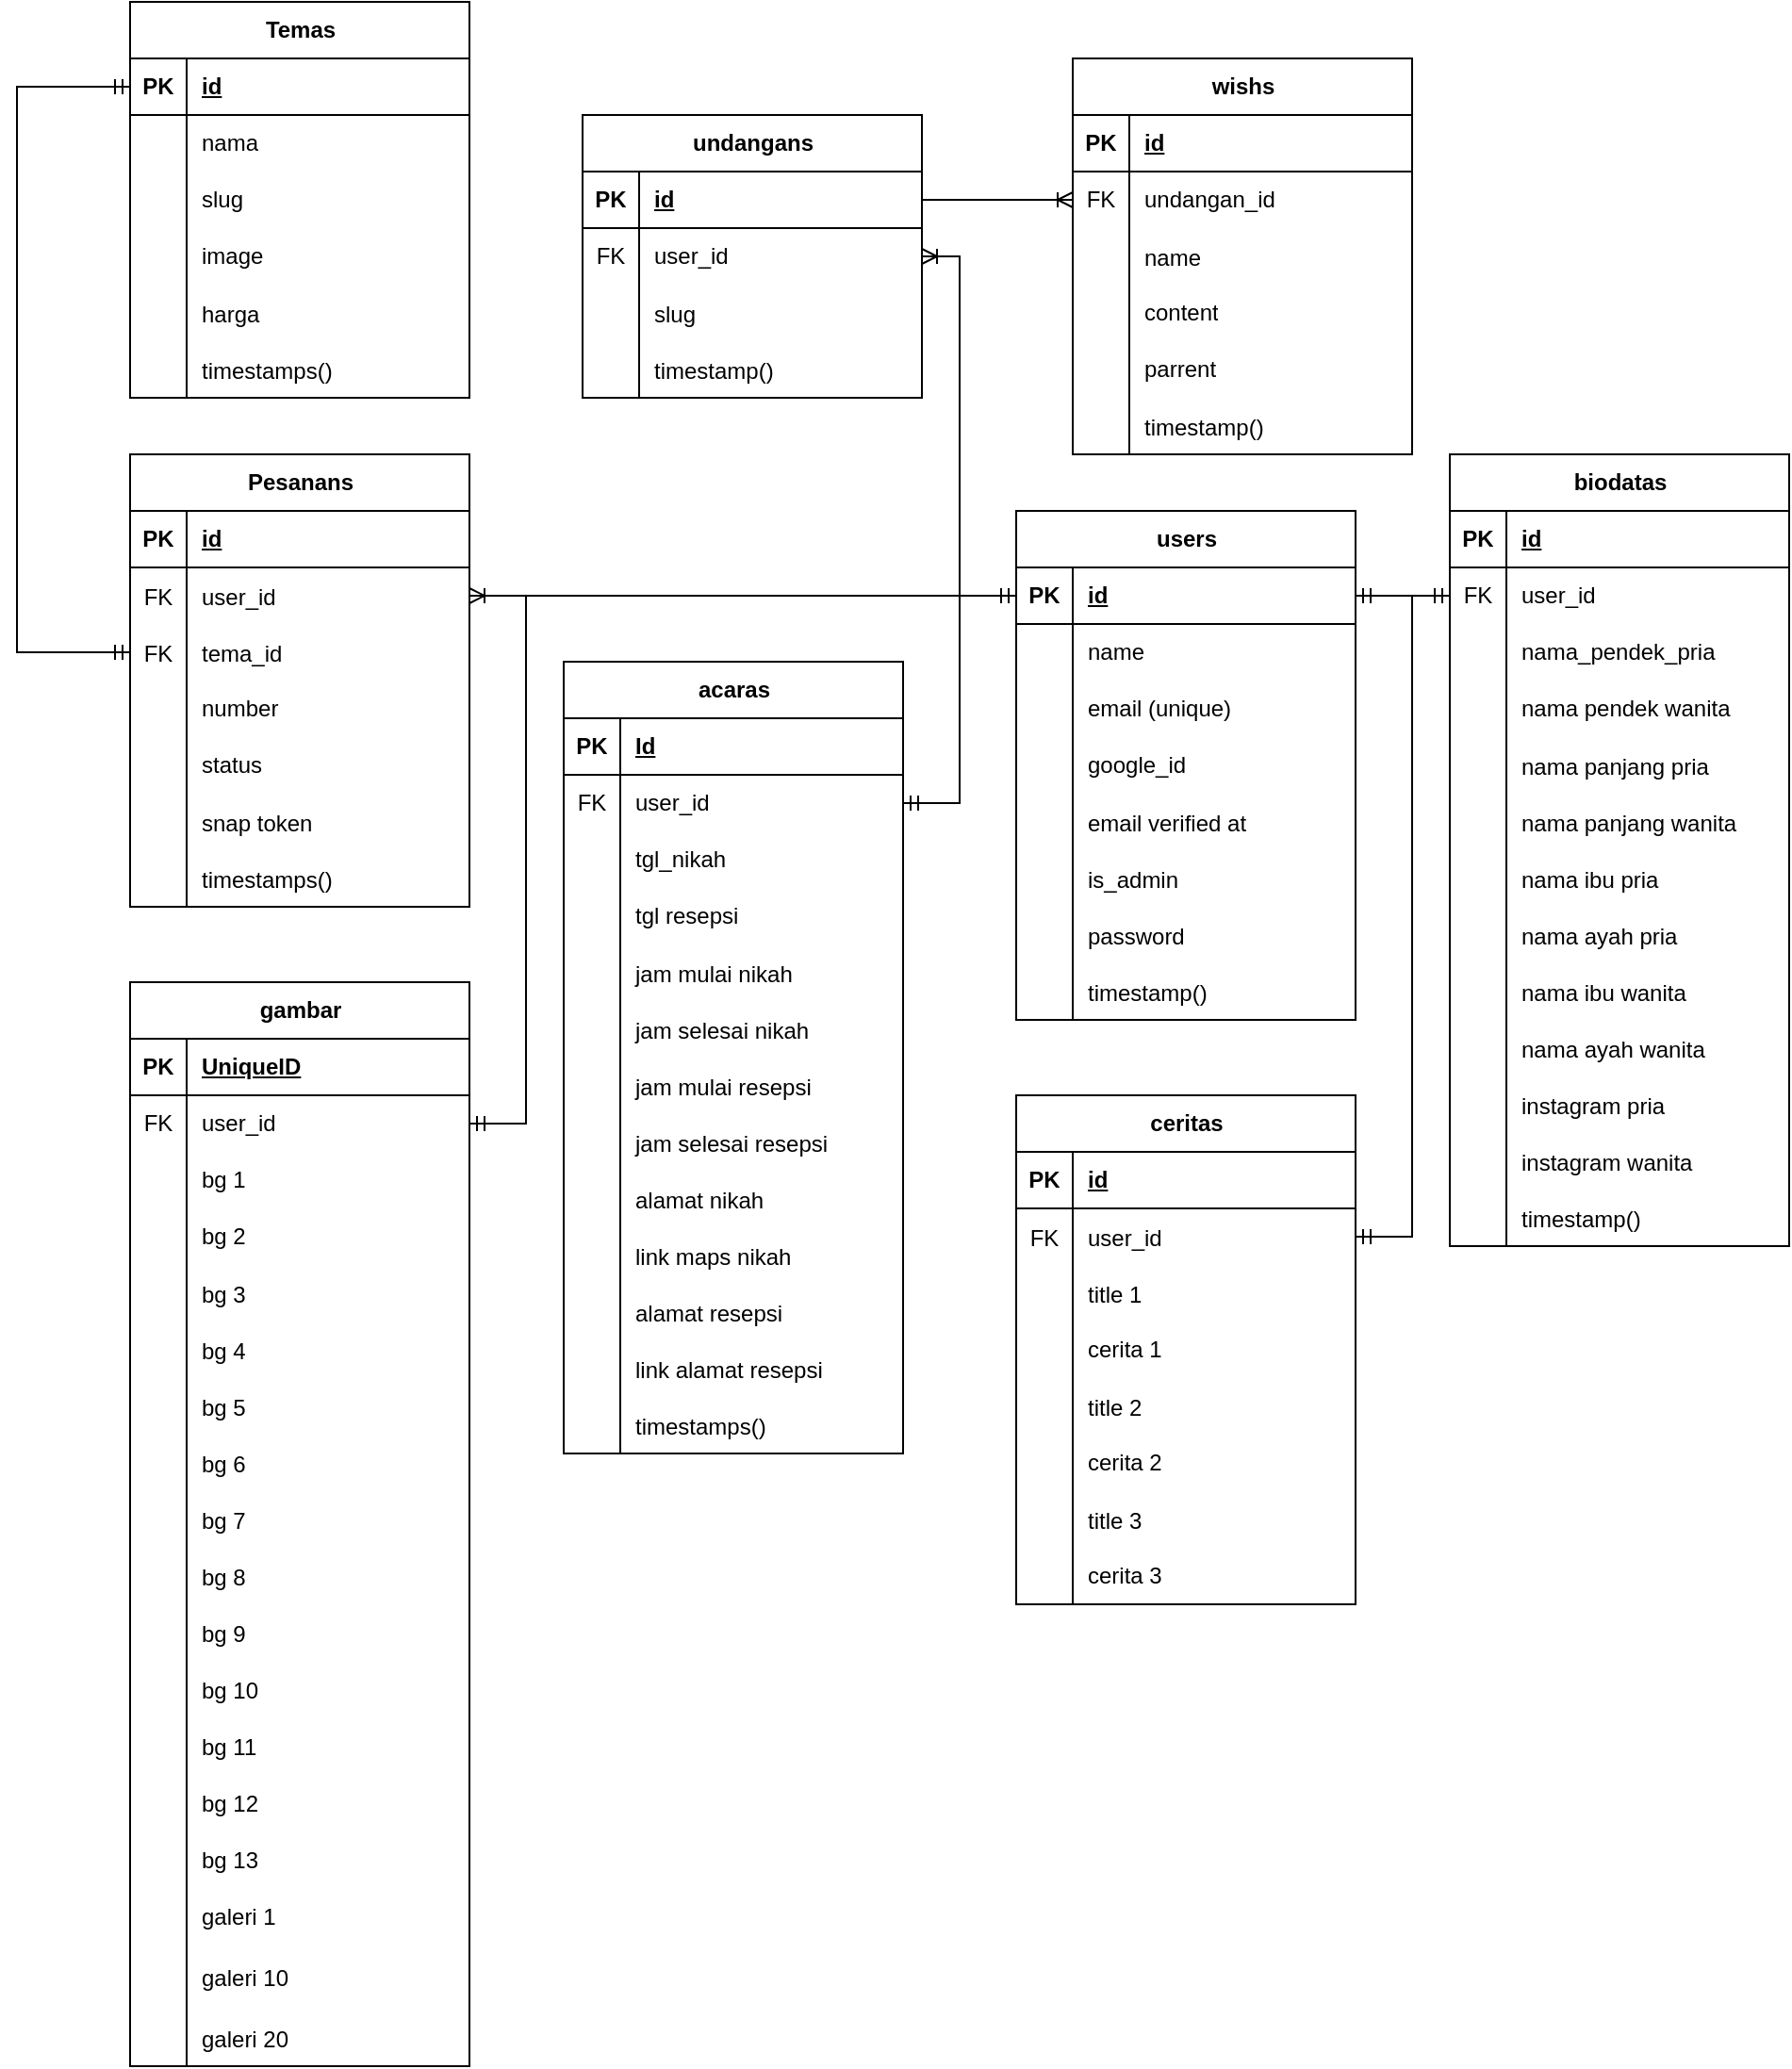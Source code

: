 <mxfile version="21.0.8" type="github">
  <diagram id="R2lEEEUBdFMjLlhIrx00" name="Page-1">
    <mxGraphModel dx="2350" dy="784" grid="1" gridSize="10" guides="1" tooltips="1" connect="1" arrows="1" fold="1" page="1" pageScale="1" pageWidth="850" pageHeight="1100" math="0" shadow="0" extFonts="Permanent Marker^https://fonts.googleapis.com/css?family=Permanent+Marker">
      <root>
        <mxCell id="0" />
        <mxCell id="1" parent="0" />
        <mxCell id="u7R0P4m2xeHkS1Swo0eG-15" value="users" style="shape=table;startSize=30;container=1;collapsible=1;childLayout=tableLayout;fixedRows=1;rowLines=0;fontStyle=1;align=center;resizeLast=1;html=1;" vertex="1" parent="1">
          <mxGeometry x="260" y="460" width="180" height="270" as="geometry">
            <mxRectangle x="60" y="30" width="70" height="30" as="alternateBounds" />
          </mxGeometry>
        </mxCell>
        <mxCell id="u7R0P4m2xeHkS1Swo0eG-16" value="" style="shape=tableRow;horizontal=0;startSize=0;swimlaneHead=0;swimlaneBody=0;fillColor=none;collapsible=0;dropTarget=0;points=[[0,0.5],[1,0.5]];portConstraint=eastwest;top=0;left=0;right=0;bottom=1;" vertex="1" parent="u7R0P4m2xeHkS1Swo0eG-15">
          <mxGeometry y="30" width="180" height="30" as="geometry" />
        </mxCell>
        <mxCell id="u7R0P4m2xeHkS1Swo0eG-17" value="PK" style="shape=partialRectangle;connectable=0;fillColor=none;top=0;left=0;bottom=0;right=0;fontStyle=1;overflow=hidden;whiteSpace=wrap;html=1;" vertex="1" parent="u7R0P4m2xeHkS1Swo0eG-16">
          <mxGeometry width="30" height="30" as="geometry">
            <mxRectangle width="30" height="30" as="alternateBounds" />
          </mxGeometry>
        </mxCell>
        <mxCell id="u7R0P4m2xeHkS1Swo0eG-18" value="id" style="shape=partialRectangle;connectable=0;fillColor=none;top=0;left=0;bottom=0;right=0;align=left;spacingLeft=6;fontStyle=5;overflow=hidden;whiteSpace=wrap;html=1;" vertex="1" parent="u7R0P4m2xeHkS1Swo0eG-16">
          <mxGeometry x="30" width="150" height="30" as="geometry">
            <mxRectangle width="150" height="30" as="alternateBounds" />
          </mxGeometry>
        </mxCell>
        <mxCell id="u7R0P4m2xeHkS1Swo0eG-19" value="" style="shape=tableRow;horizontal=0;startSize=0;swimlaneHead=0;swimlaneBody=0;fillColor=none;collapsible=0;dropTarget=0;points=[[0,0.5],[1,0.5]];portConstraint=eastwest;top=0;left=0;right=0;bottom=0;" vertex="1" parent="u7R0P4m2xeHkS1Swo0eG-15">
          <mxGeometry y="60" width="180" height="30" as="geometry" />
        </mxCell>
        <mxCell id="u7R0P4m2xeHkS1Swo0eG-20" value="" style="shape=partialRectangle;connectable=0;fillColor=none;top=0;left=0;bottom=0;right=0;editable=1;overflow=hidden;whiteSpace=wrap;html=1;" vertex="1" parent="u7R0P4m2xeHkS1Swo0eG-19">
          <mxGeometry width="30" height="30" as="geometry">
            <mxRectangle width="30" height="30" as="alternateBounds" />
          </mxGeometry>
        </mxCell>
        <mxCell id="u7R0P4m2xeHkS1Swo0eG-21" value="name" style="shape=partialRectangle;connectable=0;fillColor=none;top=0;left=0;bottom=0;right=0;align=left;spacingLeft=6;overflow=hidden;whiteSpace=wrap;html=1;" vertex="1" parent="u7R0P4m2xeHkS1Swo0eG-19">
          <mxGeometry x="30" width="150" height="30" as="geometry">
            <mxRectangle width="150" height="30" as="alternateBounds" />
          </mxGeometry>
        </mxCell>
        <mxCell id="u7R0P4m2xeHkS1Swo0eG-22" value="" style="shape=tableRow;horizontal=0;startSize=0;swimlaneHead=0;swimlaneBody=0;fillColor=none;collapsible=0;dropTarget=0;points=[[0,0.5],[1,0.5]];portConstraint=eastwest;top=0;left=0;right=0;bottom=0;" vertex="1" parent="u7R0P4m2xeHkS1Swo0eG-15">
          <mxGeometry y="90" width="180" height="30" as="geometry" />
        </mxCell>
        <mxCell id="u7R0P4m2xeHkS1Swo0eG-23" value="" style="shape=partialRectangle;connectable=0;fillColor=none;top=0;left=0;bottom=0;right=0;editable=1;overflow=hidden;whiteSpace=wrap;html=1;" vertex="1" parent="u7R0P4m2xeHkS1Swo0eG-22">
          <mxGeometry width="30" height="30" as="geometry">
            <mxRectangle width="30" height="30" as="alternateBounds" />
          </mxGeometry>
        </mxCell>
        <mxCell id="u7R0P4m2xeHkS1Swo0eG-24" value="email (unique)" style="shape=partialRectangle;connectable=0;fillColor=none;top=0;left=0;bottom=0;right=0;align=left;spacingLeft=6;overflow=hidden;whiteSpace=wrap;html=1;" vertex="1" parent="u7R0P4m2xeHkS1Swo0eG-22">
          <mxGeometry x="30" width="150" height="30" as="geometry">
            <mxRectangle width="150" height="30" as="alternateBounds" />
          </mxGeometry>
        </mxCell>
        <mxCell id="u7R0P4m2xeHkS1Swo0eG-25" value="" style="shape=tableRow;horizontal=0;startSize=0;swimlaneHead=0;swimlaneBody=0;fillColor=none;collapsible=0;dropTarget=0;points=[[0,0.5],[1,0.5]];portConstraint=eastwest;top=0;left=0;right=0;bottom=0;" vertex="1" parent="u7R0P4m2xeHkS1Swo0eG-15">
          <mxGeometry y="120" width="180" height="30" as="geometry" />
        </mxCell>
        <mxCell id="u7R0P4m2xeHkS1Swo0eG-26" value="" style="shape=partialRectangle;connectable=0;fillColor=none;top=0;left=0;bottom=0;right=0;editable=1;overflow=hidden;whiteSpace=wrap;html=1;" vertex="1" parent="u7R0P4m2xeHkS1Swo0eG-25">
          <mxGeometry width="30" height="30" as="geometry">
            <mxRectangle width="30" height="30" as="alternateBounds" />
          </mxGeometry>
        </mxCell>
        <mxCell id="u7R0P4m2xeHkS1Swo0eG-27" value="google_id" style="shape=partialRectangle;connectable=0;fillColor=none;top=0;left=0;bottom=0;right=0;align=left;spacingLeft=6;overflow=hidden;whiteSpace=wrap;html=1;" vertex="1" parent="u7R0P4m2xeHkS1Swo0eG-25">
          <mxGeometry x="30" width="150" height="30" as="geometry">
            <mxRectangle width="150" height="30" as="alternateBounds" />
          </mxGeometry>
        </mxCell>
        <mxCell id="u7R0P4m2xeHkS1Swo0eG-33" value="" style="shape=tableRow;horizontal=0;startSize=0;swimlaneHead=0;swimlaneBody=0;fillColor=none;collapsible=0;dropTarget=0;points=[[0,0.5],[1,0.5]];portConstraint=eastwest;top=0;left=0;right=0;bottom=0;" vertex="1" parent="u7R0P4m2xeHkS1Swo0eG-15">
          <mxGeometry y="150" width="180" height="30" as="geometry" />
        </mxCell>
        <mxCell id="u7R0P4m2xeHkS1Swo0eG-34" value="" style="shape=partialRectangle;connectable=0;fillColor=none;top=0;left=0;bottom=0;right=0;editable=1;overflow=hidden;" vertex="1" parent="u7R0P4m2xeHkS1Swo0eG-33">
          <mxGeometry width="30" height="30" as="geometry">
            <mxRectangle width="30" height="30" as="alternateBounds" />
          </mxGeometry>
        </mxCell>
        <mxCell id="u7R0P4m2xeHkS1Swo0eG-35" value="email verified at" style="shape=partialRectangle;connectable=0;fillColor=none;top=0;left=0;bottom=0;right=0;align=left;spacingLeft=6;overflow=hidden;" vertex="1" parent="u7R0P4m2xeHkS1Swo0eG-33">
          <mxGeometry x="30" width="150" height="30" as="geometry">
            <mxRectangle width="150" height="30" as="alternateBounds" />
          </mxGeometry>
        </mxCell>
        <mxCell id="u7R0P4m2xeHkS1Swo0eG-36" value="" style="shape=tableRow;horizontal=0;startSize=0;swimlaneHead=0;swimlaneBody=0;fillColor=none;collapsible=0;dropTarget=0;points=[[0,0.5],[1,0.5]];portConstraint=eastwest;top=0;left=0;right=0;bottom=0;" vertex="1" parent="u7R0P4m2xeHkS1Swo0eG-15">
          <mxGeometry y="180" width="180" height="30" as="geometry" />
        </mxCell>
        <mxCell id="u7R0P4m2xeHkS1Swo0eG-37" value="" style="shape=partialRectangle;connectable=0;fillColor=none;top=0;left=0;bottom=0;right=0;editable=1;overflow=hidden;" vertex="1" parent="u7R0P4m2xeHkS1Swo0eG-36">
          <mxGeometry width="30" height="30" as="geometry">
            <mxRectangle width="30" height="30" as="alternateBounds" />
          </mxGeometry>
        </mxCell>
        <mxCell id="u7R0P4m2xeHkS1Swo0eG-38" value="is_admin" style="shape=partialRectangle;connectable=0;fillColor=none;top=0;left=0;bottom=0;right=0;align=left;spacingLeft=6;overflow=hidden;" vertex="1" parent="u7R0P4m2xeHkS1Swo0eG-36">
          <mxGeometry x="30" width="150" height="30" as="geometry">
            <mxRectangle width="150" height="30" as="alternateBounds" />
          </mxGeometry>
        </mxCell>
        <mxCell id="u7R0P4m2xeHkS1Swo0eG-39" value="" style="shape=tableRow;horizontal=0;startSize=0;swimlaneHead=0;swimlaneBody=0;fillColor=none;collapsible=0;dropTarget=0;points=[[0,0.5],[1,0.5]];portConstraint=eastwest;top=0;left=0;right=0;bottom=0;" vertex="1" parent="u7R0P4m2xeHkS1Swo0eG-15">
          <mxGeometry y="210" width="180" height="30" as="geometry" />
        </mxCell>
        <mxCell id="u7R0P4m2xeHkS1Swo0eG-40" value="" style="shape=partialRectangle;connectable=0;fillColor=none;top=0;left=0;bottom=0;right=0;editable=1;overflow=hidden;" vertex="1" parent="u7R0P4m2xeHkS1Swo0eG-39">
          <mxGeometry width="30" height="30" as="geometry">
            <mxRectangle width="30" height="30" as="alternateBounds" />
          </mxGeometry>
        </mxCell>
        <mxCell id="u7R0P4m2xeHkS1Swo0eG-41" value="password" style="shape=partialRectangle;connectable=0;fillColor=none;top=0;left=0;bottom=0;right=0;align=left;spacingLeft=6;overflow=hidden;" vertex="1" parent="u7R0P4m2xeHkS1Swo0eG-39">
          <mxGeometry x="30" width="150" height="30" as="geometry">
            <mxRectangle width="150" height="30" as="alternateBounds" />
          </mxGeometry>
        </mxCell>
        <mxCell id="u7R0P4m2xeHkS1Swo0eG-46" value="" style="shape=tableRow;horizontal=0;startSize=0;swimlaneHead=0;swimlaneBody=0;fillColor=none;collapsible=0;dropTarget=0;points=[[0,0.5],[1,0.5]];portConstraint=eastwest;top=0;left=0;right=0;bottom=0;" vertex="1" parent="u7R0P4m2xeHkS1Swo0eG-15">
          <mxGeometry y="240" width="180" height="30" as="geometry" />
        </mxCell>
        <mxCell id="u7R0P4m2xeHkS1Swo0eG-47" value="" style="shape=partialRectangle;connectable=0;fillColor=none;top=0;left=0;bottom=0;right=0;editable=1;overflow=hidden;" vertex="1" parent="u7R0P4m2xeHkS1Swo0eG-46">
          <mxGeometry width="30" height="30" as="geometry">
            <mxRectangle width="30" height="30" as="alternateBounds" />
          </mxGeometry>
        </mxCell>
        <mxCell id="u7R0P4m2xeHkS1Swo0eG-48" value="timestamp()" style="shape=partialRectangle;connectable=0;fillColor=none;top=0;left=0;bottom=0;right=0;align=left;spacingLeft=6;overflow=hidden;" vertex="1" parent="u7R0P4m2xeHkS1Swo0eG-46">
          <mxGeometry x="30" width="150" height="30" as="geometry">
            <mxRectangle width="150" height="30" as="alternateBounds" />
          </mxGeometry>
        </mxCell>
        <mxCell id="u7R0P4m2xeHkS1Swo0eG-52" value="biodatas" style="shape=table;startSize=30;container=1;collapsible=1;childLayout=tableLayout;fixedRows=1;rowLines=0;fontStyle=1;align=center;resizeLast=1;html=1;" vertex="1" parent="1">
          <mxGeometry x="490" y="430" width="180" height="420" as="geometry" />
        </mxCell>
        <mxCell id="u7R0P4m2xeHkS1Swo0eG-53" value="" style="shape=tableRow;horizontal=0;startSize=0;swimlaneHead=0;swimlaneBody=0;fillColor=none;collapsible=0;dropTarget=0;points=[[0,0.5],[1,0.5]];portConstraint=eastwest;top=0;left=0;right=0;bottom=1;" vertex="1" parent="u7R0P4m2xeHkS1Swo0eG-52">
          <mxGeometry y="30" width="180" height="30" as="geometry" />
        </mxCell>
        <mxCell id="u7R0P4m2xeHkS1Swo0eG-54" value="PK" style="shape=partialRectangle;connectable=0;fillColor=none;top=0;left=0;bottom=0;right=0;fontStyle=1;overflow=hidden;whiteSpace=wrap;html=1;" vertex="1" parent="u7R0P4m2xeHkS1Swo0eG-53">
          <mxGeometry width="30" height="30" as="geometry">
            <mxRectangle width="30" height="30" as="alternateBounds" />
          </mxGeometry>
        </mxCell>
        <mxCell id="u7R0P4m2xeHkS1Swo0eG-55" value="id" style="shape=partialRectangle;connectable=0;fillColor=none;top=0;left=0;bottom=0;right=0;align=left;spacingLeft=6;fontStyle=5;overflow=hidden;whiteSpace=wrap;html=1;" vertex="1" parent="u7R0P4m2xeHkS1Swo0eG-53">
          <mxGeometry x="30" width="150" height="30" as="geometry">
            <mxRectangle width="150" height="30" as="alternateBounds" />
          </mxGeometry>
        </mxCell>
        <mxCell id="u7R0P4m2xeHkS1Swo0eG-56" value="" style="shape=tableRow;horizontal=0;startSize=0;swimlaneHead=0;swimlaneBody=0;fillColor=none;collapsible=0;dropTarget=0;points=[[0,0.5],[1,0.5]];portConstraint=eastwest;top=0;left=0;right=0;bottom=0;" vertex="1" parent="u7R0P4m2xeHkS1Swo0eG-52">
          <mxGeometry y="60" width="180" height="30" as="geometry" />
        </mxCell>
        <mxCell id="u7R0P4m2xeHkS1Swo0eG-57" value="FK" style="shape=partialRectangle;connectable=0;fillColor=none;top=0;left=0;bottom=0;right=0;editable=1;overflow=hidden;whiteSpace=wrap;html=1;" vertex="1" parent="u7R0P4m2xeHkS1Swo0eG-56">
          <mxGeometry width="30" height="30" as="geometry">
            <mxRectangle width="30" height="30" as="alternateBounds" />
          </mxGeometry>
        </mxCell>
        <mxCell id="u7R0P4m2xeHkS1Swo0eG-58" value="user_id" style="shape=partialRectangle;connectable=0;fillColor=none;top=0;left=0;bottom=0;right=0;align=left;spacingLeft=6;overflow=hidden;whiteSpace=wrap;html=1;" vertex="1" parent="u7R0P4m2xeHkS1Swo0eG-56">
          <mxGeometry x="30" width="150" height="30" as="geometry">
            <mxRectangle width="150" height="30" as="alternateBounds" />
          </mxGeometry>
        </mxCell>
        <mxCell id="u7R0P4m2xeHkS1Swo0eG-59" value="" style="shape=tableRow;horizontal=0;startSize=0;swimlaneHead=0;swimlaneBody=0;fillColor=none;collapsible=0;dropTarget=0;points=[[0,0.5],[1,0.5]];portConstraint=eastwest;top=0;left=0;right=0;bottom=0;" vertex="1" parent="u7R0P4m2xeHkS1Swo0eG-52">
          <mxGeometry y="90" width="180" height="30" as="geometry" />
        </mxCell>
        <mxCell id="u7R0P4m2xeHkS1Swo0eG-60" value="" style="shape=partialRectangle;connectable=0;fillColor=none;top=0;left=0;bottom=0;right=0;editable=1;overflow=hidden;whiteSpace=wrap;html=1;" vertex="1" parent="u7R0P4m2xeHkS1Swo0eG-59">
          <mxGeometry width="30" height="30" as="geometry">
            <mxRectangle width="30" height="30" as="alternateBounds" />
          </mxGeometry>
        </mxCell>
        <mxCell id="u7R0P4m2xeHkS1Swo0eG-61" value="nama_pendek_pria" style="shape=partialRectangle;connectable=0;fillColor=none;top=0;left=0;bottom=0;right=0;align=left;spacingLeft=6;overflow=hidden;whiteSpace=wrap;html=1;" vertex="1" parent="u7R0P4m2xeHkS1Swo0eG-59">
          <mxGeometry x="30" width="150" height="30" as="geometry">
            <mxRectangle width="150" height="30" as="alternateBounds" />
          </mxGeometry>
        </mxCell>
        <mxCell id="u7R0P4m2xeHkS1Swo0eG-62" value="" style="shape=tableRow;horizontal=0;startSize=0;swimlaneHead=0;swimlaneBody=0;fillColor=none;collapsible=0;dropTarget=0;points=[[0,0.5],[1,0.5]];portConstraint=eastwest;top=0;left=0;right=0;bottom=0;" vertex="1" parent="u7R0P4m2xeHkS1Swo0eG-52">
          <mxGeometry y="120" width="180" height="30" as="geometry" />
        </mxCell>
        <mxCell id="u7R0P4m2xeHkS1Swo0eG-63" value="" style="shape=partialRectangle;connectable=0;fillColor=none;top=0;left=0;bottom=0;right=0;editable=1;overflow=hidden;whiteSpace=wrap;html=1;" vertex="1" parent="u7R0P4m2xeHkS1Swo0eG-62">
          <mxGeometry width="30" height="30" as="geometry">
            <mxRectangle width="30" height="30" as="alternateBounds" />
          </mxGeometry>
        </mxCell>
        <mxCell id="u7R0P4m2xeHkS1Swo0eG-64" value="nama pendek wanita" style="shape=partialRectangle;connectable=0;fillColor=none;top=0;left=0;bottom=0;right=0;align=left;spacingLeft=6;overflow=hidden;whiteSpace=wrap;html=1;" vertex="1" parent="u7R0P4m2xeHkS1Swo0eG-62">
          <mxGeometry x="30" width="150" height="30" as="geometry">
            <mxRectangle width="150" height="30" as="alternateBounds" />
          </mxGeometry>
        </mxCell>
        <mxCell id="u7R0P4m2xeHkS1Swo0eG-66" value="" style="shape=tableRow;horizontal=0;startSize=0;swimlaneHead=0;swimlaneBody=0;fillColor=none;collapsible=0;dropTarget=0;points=[[0,0.5],[1,0.5]];portConstraint=eastwest;top=0;left=0;right=0;bottom=0;" vertex="1" parent="u7R0P4m2xeHkS1Swo0eG-52">
          <mxGeometry y="150" width="180" height="30" as="geometry" />
        </mxCell>
        <mxCell id="u7R0P4m2xeHkS1Swo0eG-67" value="" style="shape=partialRectangle;connectable=0;fillColor=none;top=0;left=0;bottom=0;right=0;editable=1;overflow=hidden;" vertex="1" parent="u7R0P4m2xeHkS1Swo0eG-66">
          <mxGeometry width="30" height="30" as="geometry">
            <mxRectangle width="30" height="30" as="alternateBounds" />
          </mxGeometry>
        </mxCell>
        <mxCell id="u7R0P4m2xeHkS1Swo0eG-68" value="nama panjang pria" style="shape=partialRectangle;connectable=0;fillColor=none;top=0;left=0;bottom=0;right=0;align=left;spacingLeft=6;overflow=hidden;" vertex="1" parent="u7R0P4m2xeHkS1Swo0eG-66">
          <mxGeometry x="30" width="150" height="30" as="geometry">
            <mxRectangle width="150" height="30" as="alternateBounds" />
          </mxGeometry>
        </mxCell>
        <mxCell id="u7R0P4m2xeHkS1Swo0eG-72" value="" style="shape=tableRow;horizontal=0;startSize=0;swimlaneHead=0;swimlaneBody=0;fillColor=none;collapsible=0;dropTarget=0;points=[[0,0.5],[1,0.5]];portConstraint=eastwest;top=0;left=0;right=0;bottom=0;" vertex="1" parent="u7R0P4m2xeHkS1Swo0eG-52">
          <mxGeometry y="180" width="180" height="30" as="geometry" />
        </mxCell>
        <mxCell id="u7R0P4m2xeHkS1Swo0eG-73" value="" style="shape=partialRectangle;connectable=0;fillColor=none;top=0;left=0;bottom=0;right=0;editable=1;overflow=hidden;" vertex="1" parent="u7R0P4m2xeHkS1Swo0eG-72">
          <mxGeometry width="30" height="30" as="geometry">
            <mxRectangle width="30" height="30" as="alternateBounds" />
          </mxGeometry>
        </mxCell>
        <mxCell id="u7R0P4m2xeHkS1Swo0eG-74" value="nama panjang wanita" style="shape=partialRectangle;connectable=0;fillColor=none;top=0;left=0;bottom=0;right=0;align=left;spacingLeft=6;overflow=hidden;" vertex="1" parent="u7R0P4m2xeHkS1Swo0eG-72">
          <mxGeometry x="30" width="150" height="30" as="geometry">
            <mxRectangle width="150" height="30" as="alternateBounds" />
          </mxGeometry>
        </mxCell>
        <mxCell id="u7R0P4m2xeHkS1Swo0eG-75" value="" style="shape=tableRow;horizontal=0;startSize=0;swimlaneHead=0;swimlaneBody=0;fillColor=none;collapsible=0;dropTarget=0;points=[[0,0.5],[1,0.5]];portConstraint=eastwest;top=0;left=0;right=0;bottom=0;" vertex="1" parent="u7R0P4m2xeHkS1Swo0eG-52">
          <mxGeometry y="210" width="180" height="30" as="geometry" />
        </mxCell>
        <mxCell id="u7R0P4m2xeHkS1Swo0eG-76" value="" style="shape=partialRectangle;connectable=0;fillColor=none;top=0;left=0;bottom=0;right=0;editable=1;overflow=hidden;" vertex="1" parent="u7R0P4m2xeHkS1Swo0eG-75">
          <mxGeometry width="30" height="30" as="geometry">
            <mxRectangle width="30" height="30" as="alternateBounds" />
          </mxGeometry>
        </mxCell>
        <mxCell id="u7R0P4m2xeHkS1Swo0eG-77" value="nama ibu pria" style="shape=partialRectangle;connectable=0;fillColor=none;top=0;left=0;bottom=0;right=0;align=left;spacingLeft=6;overflow=hidden;" vertex="1" parent="u7R0P4m2xeHkS1Swo0eG-75">
          <mxGeometry x="30" width="150" height="30" as="geometry">
            <mxRectangle width="150" height="30" as="alternateBounds" />
          </mxGeometry>
        </mxCell>
        <mxCell id="u7R0P4m2xeHkS1Swo0eG-78" value="" style="shape=tableRow;horizontal=0;startSize=0;swimlaneHead=0;swimlaneBody=0;fillColor=none;collapsible=0;dropTarget=0;points=[[0,0.5],[1,0.5]];portConstraint=eastwest;top=0;left=0;right=0;bottom=0;" vertex="1" parent="u7R0P4m2xeHkS1Swo0eG-52">
          <mxGeometry y="240" width="180" height="30" as="geometry" />
        </mxCell>
        <mxCell id="u7R0P4m2xeHkS1Swo0eG-79" value="" style="shape=partialRectangle;connectable=0;fillColor=none;top=0;left=0;bottom=0;right=0;editable=1;overflow=hidden;" vertex="1" parent="u7R0P4m2xeHkS1Swo0eG-78">
          <mxGeometry width="30" height="30" as="geometry">
            <mxRectangle width="30" height="30" as="alternateBounds" />
          </mxGeometry>
        </mxCell>
        <mxCell id="u7R0P4m2xeHkS1Swo0eG-80" value="nama ayah pria" style="shape=partialRectangle;connectable=0;fillColor=none;top=0;left=0;bottom=0;right=0;align=left;spacingLeft=6;overflow=hidden;" vertex="1" parent="u7R0P4m2xeHkS1Swo0eG-78">
          <mxGeometry x="30" width="150" height="30" as="geometry">
            <mxRectangle width="150" height="30" as="alternateBounds" />
          </mxGeometry>
        </mxCell>
        <mxCell id="u7R0P4m2xeHkS1Swo0eG-81" value="" style="shape=tableRow;horizontal=0;startSize=0;swimlaneHead=0;swimlaneBody=0;fillColor=none;collapsible=0;dropTarget=0;points=[[0,0.5],[1,0.5]];portConstraint=eastwest;top=0;left=0;right=0;bottom=0;" vertex="1" parent="u7R0P4m2xeHkS1Swo0eG-52">
          <mxGeometry y="270" width="180" height="30" as="geometry" />
        </mxCell>
        <mxCell id="u7R0P4m2xeHkS1Swo0eG-82" value="" style="shape=partialRectangle;connectable=0;fillColor=none;top=0;left=0;bottom=0;right=0;editable=1;overflow=hidden;" vertex="1" parent="u7R0P4m2xeHkS1Swo0eG-81">
          <mxGeometry width="30" height="30" as="geometry">
            <mxRectangle width="30" height="30" as="alternateBounds" />
          </mxGeometry>
        </mxCell>
        <mxCell id="u7R0P4m2xeHkS1Swo0eG-83" value="nama ibu wanita" style="shape=partialRectangle;connectable=0;fillColor=none;top=0;left=0;bottom=0;right=0;align=left;spacingLeft=6;overflow=hidden;" vertex="1" parent="u7R0P4m2xeHkS1Swo0eG-81">
          <mxGeometry x="30" width="150" height="30" as="geometry">
            <mxRectangle width="150" height="30" as="alternateBounds" />
          </mxGeometry>
        </mxCell>
        <mxCell id="u7R0P4m2xeHkS1Swo0eG-98" value="" style="shape=tableRow;horizontal=0;startSize=0;swimlaneHead=0;swimlaneBody=0;fillColor=none;collapsible=0;dropTarget=0;points=[[0,0.5],[1,0.5]];portConstraint=eastwest;top=0;left=0;right=0;bottom=0;" vertex="1" parent="u7R0P4m2xeHkS1Swo0eG-52">
          <mxGeometry y="300" width="180" height="30" as="geometry" />
        </mxCell>
        <mxCell id="u7R0P4m2xeHkS1Swo0eG-99" value="" style="shape=partialRectangle;connectable=0;fillColor=none;top=0;left=0;bottom=0;right=0;editable=1;overflow=hidden;" vertex="1" parent="u7R0P4m2xeHkS1Swo0eG-98">
          <mxGeometry width="30" height="30" as="geometry">
            <mxRectangle width="30" height="30" as="alternateBounds" />
          </mxGeometry>
        </mxCell>
        <mxCell id="u7R0P4m2xeHkS1Swo0eG-100" value="nama ayah wanita" style="shape=partialRectangle;connectable=0;fillColor=none;top=0;left=0;bottom=0;right=0;align=left;spacingLeft=6;overflow=hidden;" vertex="1" parent="u7R0P4m2xeHkS1Swo0eG-98">
          <mxGeometry x="30" width="150" height="30" as="geometry">
            <mxRectangle width="150" height="30" as="alternateBounds" />
          </mxGeometry>
        </mxCell>
        <mxCell id="u7R0P4m2xeHkS1Swo0eG-101" value="" style="shape=tableRow;horizontal=0;startSize=0;swimlaneHead=0;swimlaneBody=0;fillColor=none;collapsible=0;dropTarget=0;points=[[0,0.5],[1,0.5]];portConstraint=eastwest;top=0;left=0;right=0;bottom=0;" vertex="1" parent="u7R0P4m2xeHkS1Swo0eG-52">
          <mxGeometry y="330" width="180" height="30" as="geometry" />
        </mxCell>
        <mxCell id="u7R0P4m2xeHkS1Swo0eG-102" value="" style="shape=partialRectangle;connectable=0;fillColor=none;top=0;left=0;bottom=0;right=0;editable=1;overflow=hidden;" vertex="1" parent="u7R0P4m2xeHkS1Swo0eG-101">
          <mxGeometry width="30" height="30" as="geometry">
            <mxRectangle width="30" height="30" as="alternateBounds" />
          </mxGeometry>
        </mxCell>
        <mxCell id="u7R0P4m2xeHkS1Swo0eG-103" value="instagram pria" style="shape=partialRectangle;connectable=0;fillColor=none;top=0;left=0;bottom=0;right=0;align=left;spacingLeft=6;overflow=hidden;" vertex="1" parent="u7R0P4m2xeHkS1Swo0eG-101">
          <mxGeometry x="30" width="150" height="30" as="geometry">
            <mxRectangle width="150" height="30" as="alternateBounds" />
          </mxGeometry>
        </mxCell>
        <mxCell id="u7R0P4m2xeHkS1Swo0eG-104" value="" style="shape=tableRow;horizontal=0;startSize=0;swimlaneHead=0;swimlaneBody=0;fillColor=none;collapsible=0;dropTarget=0;points=[[0,0.5],[1,0.5]];portConstraint=eastwest;top=0;left=0;right=0;bottom=0;" vertex="1" parent="u7R0P4m2xeHkS1Swo0eG-52">
          <mxGeometry y="360" width="180" height="30" as="geometry" />
        </mxCell>
        <mxCell id="u7R0P4m2xeHkS1Swo0eG-105" value="" style="shape=partialRectangle;connectable=0;fillColor=none;top=0;left=0;bottom=0;right=0;editable=1;overflow=hidden;" vertex="1" parent="u7R0P4m2xeHkS1Swo0eG-104">
          <mxGeometry width="30" height="30" as="geometry">
            <mxRectangle width="30" height="30" as="alternateBounds" />
          </mxGeometry>
        </mxCell>
        <mxCell id="u7R0P4m2xeHkS1Swo0eG-106" value="instagram wanita" style="shape=partialRectangle;connectable=0;fillColor=none;top=0;left=0;bottom=0;right=0;align=left;spacingLeft=6;overflow=hidden;" vertex="1" parent="u7R0P4m2xeHkS1Swo0eG-104">
          <mxGeometry x="30" width="150" height="30" as="geometry">
            <mxRectangle width="150" height="30" as="alternateBounds" />
          </mxGeometry>
        </mxCell>
        <mxCell id="u7R0P4m2xeHkS1Swo0eG-107" value="" style="shape=tableRow;horizontal=0;startSize=0;swimlaneHead=0;swimlaneBody=0;fillColor=none;collapsible=0;dropTarget=0;points=[[0,0.5],[1,0.5]];portConstraint=eastwest;top=0;left=0;right=0;bottom=0;" vertex="1" parent="u7R0P4m2xeHkS1Swo0eG-52">
          <mxGeometry y="390" width="180" height="30" as="geometry" />
        </mxCell>
        <mxCell id="u7R0P4m2xeHkS1Swo0eG-108" value="" style="shape=partialRectangle;connectable=0;fillColor=none;top=0;left=0;bottom=0;right=0;editable=1;overflow=hidden;" vertex="1" parent="u7R0P4m2xeHkS1Swo0eG-107">
          <mxGeometry width="30" height="30" as="geometry">
            <mxRectangle width="30" height="30" as="alternateBounds" />
          </mxGeometry>
        </mxCell>
        <mxCell id="u7R0P4m2xeHkS1Swo0eG-109" value="timestamp()" style="shape=partialRectangle;connectable=0;fillColor=none;top=0;left=0;bottom=0;right=0;align=left;spacingLeft=6;overflow=hidden;" vertex="1" parent="u7R0P4m2xeHkS1Swo0eG-107">
          <mxGeometry x="30" width="150" height="30" as="geometry">
            <mxRectangle width="150" height="30" as="alternateBounds" />
          </mxGeometry>
        </mxCell>
        <mxCell id="u7R0P4m2xeHkS1Swo0eG-65" value="" style="edgeStyle=entityRelationEdgeStyle;fontSize=12;html=1;endArrow=ERmandOne;startArrow=ERmandOne;rounded=0;exitX=1;exitY=0.5;exitDx=0;exitDy=0;entryX=0;entryY=0.5;entryDx=0;entryDy=0;" edge="1" parent="1" source="u7R0P4m2xeHkS1Swo0eG-16" target="u7R0P4m2xeHkS1Swo0eG-56">
          <mxGeometry width="100" height="100" relative="1" as="geometry">
            <mxPoint x="300" y="220" as="sourcePoint" />
            <mxPoint x="400" y="120" as="targetPoint" />
          </mxGeometry>
        </mxCell>
        <mxCell id="u7R0P4m2xeHkS1Swo0eG-110" value="acaras" style="shape=table;startSize=30;container=1;collapsible=1;childLayout=tableLayout;fixedRows=1;rowLines=0;fontStyle=1;align=center;resizeLast=1;html=1;" vertex="1" parent="1">
          <mxGeometry x="20" y="540" width="180" height="420" as="geometry" />
        </mxCell>
        <mxCell id="u7R0P4m2xeHkS1Swo0eG-111" value="" style="shape=tableRow;horizontal=0;startSize=0;swimlaneHead=0;swimlaneBody=0;fillColor=none;collapsible=0;dropTarget=0;points=[[0,0.5],[1,0.5]];portConstraint=eastwest;top=0;left=0;right=0;bottom=1;" vertex="1" parent="u7R0P4m2xeHkS1Swo0eG-110">
          <mxGeometry y="30" width="180" height="30" as="geometry" />
        </mxCell>
        <mxCell id="u7R0P4m2xeHkS1Swo0eG-112" value="PK" style="shape=partialRectangle;connectable=0;fillColor=none;top=0;left=0;bottom=0;right=0;fontStyle=1;overflow=hidden;whiteSpace=wrap;html=1;" vertex="1" parent="u7R0P4m2xeHkS1Swo0eG-111">
          <mxGeometry width="30" height="30" as="geometry">
            <mxRectangle width="30" height="30" as="alternateBounds" />
          </mxGeometry>
        </mxCell>
        <mxCell id="u7R0P4m2xeHkS1Swo0eG-113" value="Id" style="shape=partialRectangle;connectable=0;fillColor=none;top=0;left=0;bottom=0;right=0;align=left;spacingLeft=6;fontStyle=5;overflow=hidden;whiteSpace=wrap;html=1;" vertex="1" parent="u7R0P4m2xeHkS1Swo0eG-111">
          <mxGeometry x="30" width="150" height="30" as="geometry">
            <mxRectangle width="150" height="30" as="alternateBounds" />
          </mxGeometry>
        </mxCell>
        <mxCell id="u7R0P4m2xeHkS1Swo0eG-114" value="" style="shape=tableRow;horizontal=0;startSize=0;swimlaneHead=0;swimlaneBody=0;fillColor=none;collapsible=0;dropTarget=0;points=[[0,0.5],[1,0.5]];portConstraint=eastwest;top=0;left=0;right=0;bottom=0;" vertex="1" parent="u7R0P4m2xeHkS1Swo0eG-110">
          <mxGeometry y="60" width="180" height="30" as="geometry" />
        </mxCell>
        <mxCell id="u7R0P4m2xeHkS1Swo0eG-115" value="FK" style="shape=partialRectangle;connectable=0;fillColor=none;top=0;left=0;bottom=0;right=0;editable=1;overflow=hidden;whiteSpace=wrap;html=1;" vertex="1" parent="u7R0P4m2xeHkS1Swo0eG-114">
          <mxGeometry width="30" height="30" as="geometry">
            <mxRectangle width="30" height="30" as="alternateBounds" />
          </mxGeometry>
        </mxCell>
        <mxCell id="u7R0P4m2xeHkS1Swo0eG-116" value="user_id" style="shape=partialRectangle;connectable=0;fillColor=none;top=0;left=0;bottom=0;right=0;align=left;spacingLeft=6;overflow=hidden;whiteSpace=wrap;html=1;" vertex="1" parent="u7R0P4m2xeHkS1Swo0eG-114">
          <mxGeometry x="30" width="150" height="30" as="geometry">
            <mxRectangle width="150" height="30" as="alternateBounds" />
          </mxGeometry>
        </mxCell>
        <mxCell id="u7R0P4m2xeHkS1Swo0eG-117" value="" style="shape=tableRow;horizontal=0;startSize=0;swimlaneHead=0;swimlaneBody=0;fillColor=none;collapsible=0;dropTarget=0;points=[[0,0.5],[1,0.5]];portConstraint=eastwest;top=0;left=0;right=0;bottom=0;" vertex="1" parent="u7R0P4m2xeHkS1Swo0eG-110">
          <mxGeometry y="90" width="180" height="30" as="geometry" />
        </mxCell>
        <mxCell id="u7R0P4m2xeHkS1Swo0eG-118" value="" style="shape=partialRectangle;connectable=0;fillColor=none;top=0;left=0;bottom=0;right=0;editable=1;overflow=hidden;whiteSpace=wrap;html=1;" vertex="1" parent="u7R0P4m2xeHkS1Swo0eG-117">
          <mxGeometry width="30" height="30" as="geometry">
            <mxRectangle width="30" height="30" as="alternateBounds" />
          </mxGeometry>
        </mxCell>
        <mxCell id="u7R0P4m2xeHkS1Swo0eG-119" value="tgl_nikah" style="shape=partialRectangle;connectable=0;fillColor=none;top=0;left=0;bottom=0;right=0;align=left;spacingLeft=6;overflow=hidden;whiteSpace=wrap;html=1;" vertex="1" parent="u7R0P4m2xeHkS1Swo0eG-117">
          <mxGeometry x="30" width="150" height="30" as="geometry">
            <mxRectangle width="150" height="30" as="alternateBounds" />
          </mxGeometry>
        </mxCell>
        <mxCell id="u7R0P4m2xeHkS1Swo0eG-120" value="" style="shape=tableRow;horizontal=0;startSize=0;swimlaneHead=0;swimlaneBody=0;fillColor=none;collapsible=0;dropTarget=0;points=[[0,0.5],[1,0.5]];portConstraint=eastwest;top=0;left=0;right=0;bottom=0;" vertex="1" parent="u7R0P4m2xeHkS1Swo0eG-110">
          <mxGeometry y="120" width="180" height="30" as="geometry" />
        </mxCell>
        <mxCell id="u7R0P4m2xeHkS1Swo0eG-121" value="" style="shape=partialRectangle;connectable=0;fillColor=none;top=0;left=0;bottom=0;right=0;editable=1;overflow=hidden;whiteSpace=wrap;html=1;" vertex="1" parent="u7R0P4m2xeHkS1Swo0eG-120">
          <mxGeometry width="30" height="30" as="geometry">
            <mxRectangle width="30" height="30" as="alternateBounds" />
          </mxGeometry>
        </mxCell>
        <mxCell id="u7R0P4m2xeHkS1Swo0eG-122" value="tgl resepsi" style="shape=partialRectangle;connectable=0;fillColor=none;top=0;left=0;bottom=0;right=0;align=left;spacingLeft=6;overflow=hidden;whiteSpace=wrap;html=1;" vertex="1" parent="u7R0P4m2xeHkS1Swo0eG-120">
          <mxGeometry x="30" width="150" height="30" as="geometry">
            <mxRectangle width="150" height="30" as="alternateBounds" />
          </mxGeometry>
        </mxCell>
        <mxCell id="u7R0P4m2xeHkS1Swo0eG-123" value="" style="shape=tableRow;horizontal=0;startSize=0;swimlaneHead=0;swimlaneBody=0;fillColor=none;collapsible=0;dropTarget=0;points=[[0,0.5],[1,0.5]];portConstraint=eastwest;top=0;left=0;right=0;bottom=0;" vertex="1" parent="u7R0P4m2xeHkS1Swo0eG-110">
          <mxGeometry y="150" width="180" height="30" as="geometry" />
        </mxCell>
        <mxCell id="u7R0P4m2xeHkS1Swo0eG-124" value="" style="shape=partialRectangle;connectable=0;fillColor=none;top=0;left=0;bottom=0;right=0;editable=1;overflow=hidden;" vertex="1" parent="u7R0P4m2xeHkS1Swo0eG-123">
          <mxGeometry width="30" height="30" as="geometry">
            <mxRectangle width="30" height="30" as="alternateBounds" />
          </mxGeometry>
        </mxCell>
        <mxCell id="u7R0P4m2xeHkS1Swo0eG-125" value="jam mulai nikah" style="shape=partialRectangle;connectable=0;fillColor=none;top=0;left=0;bottom=0;right=0;align=left;spacingLeft=6;overflow=hidden;" vertex="1" parent="u7R0P4m2xeHkS1Swo0eG-123">
          <mxGeometry x="30" width="150" height="30" as="geometry">
            <mxRectangle width="150" height="30" as="alternateBounds" />
          </mxGeometry>
        </mxCell>
        <mxCell id="u7R0P4m2xeHkS1Swo0eG-129" value="" style="shape=tableRow;horizontal=0;startSize=0;swimlaneHead=0;swimlaneBody=0;fillColor=none;collapsible=0;dropTarget=0;points=[[0,0.5],[1,0.5]];portConstraint=eastwest;top=0;left=0;right=0;bottom=0;" vertex="1" parent="u7R0P4m2xeHkS1Swo0eG-110">
          <mxGeometry y="180" width="180" height="30" as="geometry" />
        </mxCell>
        <mxCell id="u7R0P4m2xeHkS1Swo0eG-130" value="" style="shape=partialRectangle;connectable=0;fillColor=none;top=0;left=0;bottom=0;right=0;editable=1;overflow=hidden;" vertex="1" parent="u7R0P4m2xeHkS1Swo0eG-129">
          <mxGeometry width="30" height="30" as="geometry">
            <mxRectangle width="30" height="30" as="alternateBounds" />
          </mxGeometry>
        </mxCell>
        <mxCell id="u7R0P4m2xeHkS1Swo0eG-131" value="jam selesai nikah" style="shape=partialRectangle;connectable=0;fillColor=none;top=0;left=0;bottom=0;right=0;align=left;spacingLeft=6;overflow=hidden;" vertex="1" parent="u7R0P4m2xeHkS1Swo0eG-129">
          <mxGeometry x="30" width="150" height="30" as="geometry">
            <mxRectangle width="150" height="30" as="alternateBounds" />
          </mxGeometry>
        </mxCell>
        <mxCell id="u7R0P4m2xeHkS1Swo0eG-133" value="" style="shape=tableRow;horizontal=0;startSize=0;swimlaneHead=0;swimlaneBody=0;fillColor=none;collapsible=0;dropTarget=0;points=[[0,0.5],[1,0.5]];portConstraint=eastwest;top=0;left=0;right=0;bottom=0;" vertex="1" parent="u7R0P4m2xeHkS1Swo0eG-110">
          <mxGeometry y="210" width="180" height="30" as="geometry" />
        </mxCell>
        <mxCell id="u7R0P4m2xeHkS1Swo0eG-134" value="" style="shape=partialRectangle;connectable=0;fillColor=none;top=0;left=0;bottom=0;right=0;editable=1;overflow=hidden;" vertex="1" parent="u7R0P4m2xeHkS1Swo0eG-133">
          <mxGeometry width="30" height="30" as="geometry">
            <mxRectangle width="30" height="30" as="alternateBounds" />
          </mxGeometry>
        </mxCell>
        <mxCell id="u7R0P4m2xeHkS1Swo0eG-135" value="jam mulai resepsi" style="shape=partialRectangle;connectable=0;fillColor=none;top=0;left=0;bottom=0;right=0;align=left;spacingLeft=6;overflow=hidden;" vertex="1" parent="u7R0P4m2xeHkS1Swo0eG-133">
          <mxGeometry x="30" width="150" height="30" as="geometry">
            <mxRectangle width="150" height="30" as="alternateBounds" />
          </mxGeometry>
        </mxCell>
        <mxCell id="u7R0P4m2xeHkS1Swo0eG-136" value="" style="shape=tableRow;horizontal=0;startSize=0;swimlaneHead=0;swimlaneBody=0;fillColor=none;collapsible=0;dropTarget=0;points=[[0,0.5],[1,0.5]];portConstraint=eastwest;top=0;left=0;right=0;bottom=0;" vertex="1" parent="u7R0P4m2xeHkS1Swo0eG-110">
          <mxGeometry y="240" width="180" height="30" as="geometry" />
        </mxCell>
        <mxCell id="u7R0P4m2xeHkS1Swo0eG-137" value="" style="shape=partialRectangle;connectable=0;fillColor=none;top=0;left=0;bottom=0;right=0;editable=1;overflow=hidden;" vertex="1" parent="u7R0P4m2xeHkS1Swo0eG-136">
          <mxGeometry width="30" height="30" as="geometry">
            <mxRectangle width="30" height="30" as="alternateBounds" />
          </mxGeometry>
        </mxCell>
        <mxCell id="u7R0P4m2xeHkS1Swo0eG-138" value="jam selesai resepsi" style="shape=partialRectangle;connectable=0;fillColor=none;top=0;left=0;bottom=0;right=0;align=left;spacingLeft=6;overflow=hidden;" vertex="1" parent="u7R0P4m2xeHkS1Swo0eG-136">
          <mxGeometry x="30" width="150" height="30" as="geometry">
            <mxRectangle width="150" height="30" as="alternateBounds" />
          </mxGeometry>
        </mxCell>
        <mxCell id="u7R0P4m2xeHkS1Swo0eG-139" value="" style="shape=tableRow;horizontal=0;startSize=0;swimlaneHead=0;swimlaneBody=0;fillColor=none;collapsible=0;dropTarget=0;points=[[0,0.5],[1,0.5]];portConstraint=eastwest;top=0;left=0;right=0;bottom=0;" vertex="1" parent="u7R0P4m2xeHkS1Swo0eG-110">
          <mxGeometry y="270" width="180" height="30" as="geometry" />
        </mxCell>
        <mxCell id="u7R0P4m2xeHkS1Swo0eG-140" value="" style="shape=partialRectangle;connectable=0;fillColor=none;top=0;left=0;bottom=0;right=0;editable=1;overflow=hidden;" vertex="1" parent="u7R0P4m2xeHkS1Swo0eG-139">
          <mxGeometry width="30" height="30" as="geometry">
            <mxRectangle width="30" height="30" as="alternateBounds" />
          </mxGeometry>
        </mxCell>
        <mxCell id="u7R0P4m2xeHkS1Swo0eG-141" value="alamat nikah" style="shape=partialRectangle;connectable=0;fillColor=none;top=0;left=0;bottom=0;right=0;align=left;spacingLeft=6;overflow=hidden;" vertex="1" parent="u7R0P4m2xeHkS1Swo0eG-139">
          <mxGeometry x="30" width="150" height="30" as="geometry">
            <mxRectangle width="150" height="30" as="alternateBounds" />
          </mxGeometry>
        </mxCell>
        <mxCell id="u7R0P4m2xeHkS1Swo0eG-142" value="" style="shape=tableRow;horizontal=0;startSize=0;swimlaneHead=0;swimlaneBody=0;fillColor=none;collapsible=0;dropTarget=0;points=[[0,0.5],[1,0.5]];portConstraint=eastwest;top=0;left=0;right=0;bottom=0;" vertex="1" parent="u7R0P4m2xeHkS1Swo0eG-110">
          <mxGeometry y="300" width="180" height="30" as="geometry" />
        </mxCell>
        <mxCell id="u7R0P4m2xeHkS1Swo0eG-143" value="" style="shape=partialRectangle;connectable=0;fillColor=none;top=0;left=0;bottom=0;right=0;editable=1;overflow=hidden;" vertex="1" parent="u7R0P4m2xeHkS1Swo0eG-142">
          <mxGeometry width="30" height="30" as="geometry">
            <mxRectangle width="30" height="30" as="alternateBounds" />
          </mxGeometry>
        </mxCell>
        <mxCell id="u7R0P4m2xeHkS1Swo0eG-144" value="link maps nikah" style="shape=partialRectangle;connectable=0;fillColor=none;top=0;left=0;bottom=0;right=0;align=left;spacingLeft=6;overflow=hidden;" vertex="1" parent="u7R0P4m2xeHkS1Swo0eG-142">
          <mxGeometry x="30" width="150" height="30" as="geometry">
            <mxRectangle width="150" height="30" as="alternateBounds" />
          </mxGeometry>
        </mxCell>
        <mxCell id="u7R0P4m2xeHkS1Swo0eG-146" value="" style="shape=tableRow;horizontal=0;startSize=0;swimlaneHead=0;swimlaneBody=0;fillColor=none;collapsible=0;dropTarget=0;points=[[0,0.5],[1,0.5]];portConstraint=eastwest;top=0;left=0;right=0;bottom=0;" vertex="1" parent="u7R0P4m2xeHkS1Swo0eG-110">
          <mxGeometry y="330" width="180" height="30" as="geometry" />
        </mxCell>
        <mxCell id="u7R0P4m2xeHkS1Swo0eG-147" value="" style="shape=partialRectangle;connectable=0;fillColor=none;top=0;left=0;bottom=0;right=0;editable=1;overflow=hidden;" vertex="1" parent="u7R0P4m2xeHkS1Swo0eG-146">
          <mxGeometry width="30" height="30" as="geometry">
            <mxRectangle width="30" height="30" as="alternateBounds" />
          </mxGeometry>
        </mxCell>
        <mxCell id="u7R0P4m2xeHkS1Swo0eG-148" value="alamat resepsi" style="shape=partialRectangle;connectable=0;fillColor=none;top=0;left=0;bottom=0;right=0;align=left;spacingLeft=6;overflow=hidden;" vertex="1" parent="u7R0P4m2xeHkS1Swo0eG-146">
          <mxGeometry x="30" width="150" height="30" as="geometry">
            <mxRectangle width="150" height="30" as="alternateBounds" />
          </mxGeometry>
        </mxCell>
        <mxCell id="u7R0P4m2xeHkS1Swo0eG-149" value="" style="shape=tableRow;horizontal=0;startSize=0;swimlaneHead=0;swimlaneBody=0;fillColor=none;collapsible=0;dropTarget=0;points=[[0,0.5],[1,0.5]];portConstraint=eastwest;top=0;left=0;right=0;bottom=0;" vertex="1" parent="u7R0P4m2xeHkS1Swo0eG-110">
          <mxGeometry y="360" width="180" height="30" as="geometry" />
        </mxCell>
        <mxCell id="u7R0P4m2xeHkS1Swo0eG-150" value="" style="shape=partialRectangle;connectable=0;fillColor=none;top=0;left=0;bottom=0;right=0;editable=1;overflow=hidden;" vertex="1" parent="u7R0P4m2xeHkS1Swo0eG-149">
          <mxGeometry width="30" height="30" as="geometry">
            <mxRectangle width="30" height="30" as="alternateBounds" />
          </mxGeometry>
        </mxCell>
        <mxCell id="u7R0P4m2xeHkS1Swo0eG-151" value="link alamat resepsi" style="shape=partialRectangle;connectable=0;fillColor=none;top=0;left=0;bottom=0;right=0;align=left;spacingLeft=6;overflow=hidden;" vertex="1" parent="u7R0P4m2xeHkS1Swo0eG-149">
          <mxGeometry x="30" width="150" height="30" as="geometry">
            <mxRectangle width="150" height="30" as="alternateBounds" />
          </mxGeometry>
        </mxCell>
        <mxCell id="u7R0P4m2xeHkS1Swo0eG-152" value="" style="shape=tableRow;horizontal=0;startSize=0;swimlaneHead=0;swimlaneBody=0;fillColor=none;collapsible=0;dropTarget=0;points=[[0,0.5],[1,0.5]];portConstraint=eastwest;top=0;left=0;right=0;bottom=0;" vertex="1" parent="u7R0P4m2xeHkS1Swo0eG-110">
          <mxGeometry y="390" width="180" height="30" as="geometry" />
        </mxCell>
        <mxCell id="u7R0P4m2xeHkS1Swo0eG-153" value="" style="shape=partialRectangle;connectable=0;fillColor=none;top=0;left=0;bottom=0;right=0;editable=1;overflow=hidden;" vertex="1" parent="u7R0P4m2xeHkS1Swo0eG-152">
          <mxGeometry width="30" height="30" as="geometry">
            <mxRectangle width="30" height="30" as="alternateBounds" />
          </mxGeometry>
        </mxCell>
        <mxCell id="u7R0P4m2xeHkS1Swo0eG-154" value="timestamps()" style="shape=partialRectangle;connectable=0;fillColor=none;top=0;left=0;bottom=0;right=0;align=left;spacingLeft=6;overflow=hidden;" vertex="1" parent="u7R0P4m2xeHkS1Swo0eG-152">
          <mxGeometry x="30" width="150" height="30" as="geometry">
            <mxRectangle width="150" height="30" as="alternateBounds" />
          </mxGeometry>
        </mxCell>
        <mxCell id="u7R0P4m2xeHkS1Swo0eG-128" value="" style="edgeStyle=entityRelationEdgeStyle;fontSize=12;html=1;endArrow=ERmandOne;startArrow=ERmandOne;rounded=0;" edge="1" parent="1" source="u7R0P4m2xeHkS1Swo0eG-16" target="u7R0P4m2xeHkS1Swo0eG-114">
          <mxGeometry width="100" height="100" relative="1" as="geometry">
            <mxPoint x="20" y="90" as="sourcePoint" />
            <mxPoint x="70" y="430" as="targetPoint" />
          </mxGeometry>
        </mxCell>
        <mxCell id="u7R0P4m2xeHkS1Swo0eG-168" value="Temas" style="shape=table;startSize=30;container=1;collapsible=1;childLayout=tableLayout;fixedRows=1;rowLines=0;fontStyle=1;align=center;resizeLast=1;html=1;" vertex="1" parent="1">
          <mxGeometry x="-210" y="190" width="180" height="210" as="geometry" />
        </mxCell>
        <mxCell id="u7R0P4m2xeHkS1Swo0eG-169" value="" style="shape=tableRow;horizontal=0;startSize=0;swimlaneHead=0;swimlaneBody=0;fillColor=none;collapsible=0;dropTarget=0;points=[[0,0.5],[1,0.5]];portConstraint=eastwest;top=0;left=0;right=0;bottom=1;" vertex="1" parent="u7R0P4m2xeHkS1Swo0eG-168">
          <mxGeometry y="30" width="180" height="30" as="geometry" />
        </mxCell>
        <mxCell id="u7R0P4m2xeHkS1Swo0eG-170" value="PK" style="shape=partialRectangle;connectable=0;fillColor=none;top=0;left=0;bottom=0;right=0;fontStyle=1;overflow=hidden;whiteSpace=wrap;html=1;" vertex="1" parent="u7R0P4m2xeHkS1Swo0eG-169">
          <mxGeometry width="30" height="30" as="geometry">
            <mxRectangle width="30" height="30" as="alternateBounds" />
          </mxGeometry>
        </mxCell>
        <mxCell id="u7R0P4m2xeHkS1Swo0eG-171" value="id" style="shape=partialRectangle;connectable=0;fillColor=none;top=0;left=0;bottom=0;right=0;align=left;spacingLeft=6;fontStyle=5;overflow=hidden;whiteSpace=wrap;html=1;" vertex="1" parent="u7R0P4m2xeHkS1Swo0eG-169">
          <mxGeometry x="30" width="150" height="30" as="geometry">
            <mxRectangle width="150" height="30" as="alternateBounds" />
          </mxGeometry>
        </mxCell>
        <mxCell id="u7R0P4m2xeHkS1Swo0eG-172" value="" style="shape=tableRow;horizontal=0;startSize=0;swimlaneHead=0;swimlaneBody=0;fillColor=none;collapsible=0;dropTarget=0;points=[[0,0.5],[1,0.5]];portConstraint=eastwest;top=0;left=0;right=0;bottom=0;" vertex="1" parent="u7R0P4m2xeHkS1Swo0eG-168">
          <mxGeometry y="60" width="180" height="30" as="geometry" />
        </mxCell>
        <mxCell id="u7R0P4m2xeHkS1Swo0eG-173" value="" style="shape=partialRectangle;connectable=0;fillColor=none;top=0;left=0;bottom=0;right=0;editable=1;overflow=hidden;whiteSpace=wrap;html=1;" vertex="1" parent="u7R0P4m2xeHkS1Swo0eG-172">
          <mxGeometry width="30" height="30" as="geometry">
            <mxRectangle width="30" height="30" as="alternateBounds" />
          </mxGeometry>
        </mxCell>
        <mxCell id="u7R0P4m2xeHkS1Swo0eG-174" value="nama" style="shape=partialRectangle;connectable=0;fillColor=none;top=0;left=0;bottom=0;right=0;align=left;spacingLeft=6;overflow=hidden;whiteSpace=wrap;html=1;" vertex="1" parent="u7R0P4m2xeHkS1Swo0eG-172">
          <mxGeometry x="30" width="150" height="30" as="geometry">
            <mxRectangle width="150" height="30" as="alternateBounds" />
          </mxGeometry>
        </mxCell>
        <mxCell id="u7R0P4m2xeHkS1Swo0eG-175" value="" style="shape=tableRow;horizontal=0;startSize=0;swimlaneHead=0;swimlaneBody=0;fillColor=none;collapsible=0;dropTarget=0;points=[[0,0.5],[1,0.5]];portConstraint=eastwest;top=0;left=0;right=0;bottom=0;" vertex="1" parent="u7R0P4m2xeHkS1Swo0eG-168">
          <mxGeometry y="90" width="180" height="30" as="geometry" />
        </mxCell>
        <mxCell id="u7R0P4m2xeHkS1Swo0eG-176" value="" style="shape=partialRectangle;connectable=0;fillColor=none;top=0;left=0;bottom=0;right=0;editable=1;overflow=hidden;whiteSpace=wrap;html=1;" vertex="1" parent="u7R0P4m2xeHkS1Swo0eG-175">
          <mxGeometry width="30" height="30" as="geometry">
            <mxRectangle width="30" height="30" as="alternateBounds" />
          </mxGeometry>
        </mxCell>
        <mxCell id="u7R0P4m2xeHkS1Swo0eG-177" value="slug" style="shape=partialRectangle;connectable=0;fillColor=none;top=0;left=0;bottom=0;right=0;align=left;spacingLeft=6;overflow=hidden;whiteSpace=wrap;html=1;" vertex="1" parent="u7R0P4m2xeHkS1Swo0eG-175">
          <mxGeometry x="30" width="150" height="30" as="geometry">
            <mxRectangle width="150" height="30" as="alternateBounds" />
          </mxGeometry>
        </mxCell>
        <mxCell id="u7R0P4m2xeHkS1Swo0eG-178" value="" style="shape=tableRow;horizontal=0;startSize=0;swimlaneHead=0;swimlaneBody=0;fillColor=none;collapsible=0;dropTarget=0;points=[[0,0.5],[1,0.5]];portConstraint=eastwest;top=0;left=0;right=0;bottom=0;" vertex="1" parent="u7R0P4m2xeHkS1Swo0eG-168">
          <mxGeometry y="120" width="180" height="30" as="geometry" />
        </mxCell>
        <mxCell id="u7R0P4m2xeHkS1Swo0eG-179" value="" style="shape=partialRectangle;connectable=0;fillColor=none;top=0;left=0;bottom=0;right=0;editable=1;overflow=hidden;whiteSpace=wrap;html=1;" vertex="1" parent="u7R0P4m2xeHkS1Swo0eG-178">
          <mxGeometry width="30" height="30" as="geometry">
            <mxRectangle width="30" height="30" as="alternateBounds" />
          </mxGeometry>
        </mxCell>
        <mxCell id="u7R0P4m2xeHkS1Swo0eG-180" value="image" style="shape=partialRectangle;connectable=0;fillColor=none;top=0;left=0;bottom=0;right=0;align=left;spacingLeft=6;overflow=hidden;whiteSpace=wrap;html=1;" vertex="1" parent="u7R0P4m2xeHkS1Swo0eG-178">
          <mxGeometry x="30" width="150" height="30" as="geometry">
            <mxRectangle width="150" height="30" as="alternateBounds" />
          </mxGeometry>
        </mxCell>
        <mxCell id="u7R0P4m2xeHkS1Swo0eG-198" value="" style="shape=tableRow;horizontal=0;startSize=0;swimlaneHead=0;swimlaneBody=0;fillColor=none;collapsible=0;dropTarget=0;points=[[0,0.5],[1,0.5]];portConstraint=eastwest;top=0;left=0;right=0;bottom=0;" vertex="1" parent="u7R0P4m2xeHkS1Swo0eG-168">
          <mxGeometry y="150" width="180" height="30" as="geometry" />
        </mxCell>
        <mxCell id="u7R0P4m2xeHkS1Swo0eG-199" value="" style="shape=partialRectangle;connectable=0;fillColor=none;top=0;left=0;bottom=0;right=0;editable=1;overflow=hidden;" vertex="1" parent="u7R0P4m2xeHkS1Swo0eG-198">
          <mxGeometry width="30" height="30" as="geometry">
            <mxRectangle width="30" height="30" as="alternateBounds" />
          </mxGeometry>
        </mxCell>
        <mxCell id="u7R0P4m2xeHkS1Swo0eG-200" value="harga" style="shape=partialRectangle;connectable=0;fillColor=none;top=0;left=0;bottom=0;right=0;align=left;spacingLeft=6;overflow=hidden;" vertex="1" parent="u7R0P4m2xeHkS1Swo0eG-198">
          <mxGeometry x="30" width="150" height="30" as="geometry">
            <mxRectangle width="150" height="30" as="alternateBounds" />
          </mxGeometry>
        </mxCell>
        <mxCell id="u7R0P4m2xeHkS1Swo0eG-181" value="" style="shape=tableRow;horizontal=0;startSize=0;swimlaneHead=0;swimlaneBody=0;fillColor=none;collapsible=0;dropTarget=0;points=[[0,0.5],[1,0.5]];portConstraint=eastwest;top=0;left=0;right=0;bottom=0;" vertex="1" parent="u7R0P4m2xeHkS1Swo0eG-168">
          <mxGeometry y="180" width="180" height="30" as="geometry" />
        </mxCell>
        <mxCell id="u7R0P4m2xeHkS1Swo0eG-182" value="" style="shape=partialRectangle;connectable=0;fillColor=none;top=0;left=0;bottom=0;right=0;editable=1;overflow=hidden;" vertex="1" parent="u7R0P4m2xeHkS1Swo0eG-181">
          <mxGeometry width="30" height="30" as="geometry">
            <mxRectangle width="30" height="30" as="alternateBounds" />
          </mxGeometry>
        </mxCell>
        <mxCell id="u7R0P4m2xeHkS1Swo0eG-183" value="timestamps()" style="shape=partialRectangle;connectable=0;fillColor=none;top=0;left=0;bottom=0;right=0;align=left;spacingLeft=6;overflow=hidden;" vertex="1" parent="u7R0P4m2xeHkS1Swo0eG-181">
          <mxGeometry x="30" width="150" height="30" as="geometry">
            <mxRectangle width="150" height="30" as="alternateBounds" />
          </mxGeometry>
        </mxCell>
        <mxCell id="u7R0P4m2xeHkS1Swo0eG-185" value="Pesanans" style="shape=table;startSize=30;container=1;collapsible=1;childLayout=tableLayout;fixedRows=1;rowLines=0;fontStyle=1;align=center;resizeLast=1;html=1;" vertex="1" parent="1">
          <mxGeometry x="-210" y="430" width="180" height="240" as="geometry" />
        </mxCell>
        <mxCell id="u7R0P4m2xeHkS1Swo0eG-186" value="" style="shape=tableRow;horizontal=0;startSize=0;swimlaneHead=0;swimlaneBody=0;fillColor=none;collapsible=0;dropTarget=0;points=[[0,0.5],[1,0.5]];portConstraint=eastwest;top=0;left=0;right=0;bottom=1;" vertex="1" parent="u7R0P4m2xeHkS1Swo0eG-185">
          <mxGeometry y="30" width="180" height="30" as="geometry" />
        </mxCell>
        <mxCell id="u7R0P4m2xeHkS1Swo0eG-187" value="PK" style="shape=partialRectangle;connectable=0;fillColor=none;top=0;left=0;bottom=0;right=0;fontStyle=1;overflow=hidden;whiteSpace=wrap;html=1;" vertex="1" parent="u7R0P4m2xeHkS1Swo0eG-186">
          <mxGeometry width="30" height="30" as="geometry">
            <mxRectangle width="30" height="30" as="alternateBounds" />
          </mxGeometry>
        </mxCell>
        <mxCell id="u7R0P4m2xeHkS1Swo0eG-188" value="id" style="shape=partialRectangle;connectable=0;fillColor=none;top=0;left=0;bottom=0;right=0;align=left;spacingLeft=6;fontStyle=5;overflow=hidden;whiteSpace=wrap;html=1;" vertex="1" parent="u7R0P4m2xeHkS1Swo0eG-186">
          <mxGeometry x="30" width="150" height="30" as="geometry">
            <mxRectangle width="150" height="30" as="alternateBounds" />
          </mxGeometry>
        </mxCell>
        <mxCell id="u7R0P4m2xeHkS1Swo0eG-207" value="" style="shape=tableRow;horizontal=0;startSize=0;swimlaneHead=0;swimlaneBody=0;fillColor=none;collapsible=0;dropTarget=0;points=[[0,0.5],[1,0.5]];portConstraint=eastwest;top=0;left=0;right=0;bottom=0;" vertex="1" parent="u7R0P4m2xeHkS1Swo0eG-185">
          <mxGeometry y="60" width="180" height="30" as="geometry" />
        </mxCell>
        <mxCell id="u7R0P4m2xeHkS1Swo0eG-208" value="FK" style="shape=partialRectangle;connectable=0;fillColor=none;top=0;left=0;bottom=0;right=0;editable=1;overflow=hidden;" vertex="1" parent="u7R0P4m2xeHkS1Swo0eG-207">
          <mxGeometry width="30" height="30" as="geometry">
            <mxRectangle width="30" height="30" as="alternateBounds" />
          </mxGeometry>
        </mxCell>
        <mxCell id="u7R0P4m2xeHkS1Swo0eG-209" value="user_id" style="shape=partialRectangle;connectable=0;fillColor=none;top=0;left=0;bottom=0;right=0;align=left;spacingLeft=6;overflow=hidden;" vertex="1" parent="u7R0P4m2xeHkS1Swo0eG-207">
          <mxGeometry x="30" width="150" height="30" as="geometry">
            <mxRectangle width="150" height="30" as="alternateBounds" />
          </mxGeometry>
        </mxCell>
        <mxCell id="u7R0P4m2xeHkS1Swo0eG-211" value="" style="shape=tableRow;horizontal=0;startSize=0;swimlaneHead=0;swimlaneBody=0;fillColor=none;collapsible=0;dropTarget=0;points=[[0,0.5],[1,0.5]];portConstraint=eastwest;top=0;left=0;right=0;bottom=0;" vertex="1" parent="u7R0P4m2xeHkS1Swo0eG-185">
          <mxGeometry y="90" width="180" height="30" as="geometry" />
        </mxCell>
        <mxCell id="u7R0P4m2xeHkS1Swo0eG-212" value="FK" style="shape=partialRectangle;connectable=0;fillColor=none;top=0;left=0;bottom=0;right=0;editable=1;overflow=hidden;" vertex="1" parent="u7R0P4m2xeHkS1Swo0eG-211">
          <mxGeometry width="30" height="30" as="geometry">
            <mxRectangle width="30" height="30" as="alternateBounds" />
          </mxGeometry>
        </mxCell>
        <mxCell id="u7R0P4m2xeHkS1Swo0eG-213" value="tema_id" style="shape=partialRectangle;connectable=0;fillColor=none;top=0;left=0;bottom=0;right=0;align=left;spacingLeft=6;overflow=hidden;" vertex="1" parent="u7R0P4m2xeHkS1Swo0eG-211">
          <mxGeometry x="30" width="150" height="30" as="geometry">
            <mxRectangle width="150" height="30" as="alternateBounds" />
          </mxGeometry>
        </mxCell>
        <mxCell id="u7R0P4m2xeHkS1Swo0eG-189" value="" style="shape=tableRow;horizontal=0;startSize=0;swimlaneHead=0;swimlaneBody=0;fillColor=none;collapsible=0;dropTarget=0;points=[[0,0.5],[1,0.5]];portConstraint=eastwest;top=0;left=0;right=0;bottom=0;" vertex="1" parent="u7R0P4m2xeHkS1Swo0eG-185">
          <mxGeometry y="120" width="180" height="30" as="geometry" />
        </mxCell>
        <mxCell id="u7R0P4m2xeHkS1Swo0eG-190" value="" style="shape=partialRectangle;connectable=0;fillColor=none;top=0;left=0;bottom=0;right=0;editable=1;overflow=hidden;whiteSpace=wrap;html=1;" vertex="1" parent="u7R0P4m2xeHkS1Swo0eG-189">
          <mxGeometry width="30" height="30" as="geometry">
            <mxRectangle width="30" height="30" as="alternateBounds" />
          </mxGeometry>
        </mxCell>
        <mxCell id="u7R0P4m2xeHkS1Swo0eG-191" value="number" style="shape=partialRectangle;connectable=0;fillColor=none;top=0;left=0;bottom=0;right=0;align=left;spacingLeft=6;overflow=hidden;whiteSpace=wrap;html=1;" vertex="1" parent="u7R0P4m2xeHkS1Swo0eG-189">
          <mxGeometry x="30" width="150" height="30" as="geometry">
            <mxRectangle width="150" height="30" as="alternateBounds" />
          </mxGeometry>
        </mxCell>
        <mxCell id="u7R0P4m2xeHkS1Swo0eG-195" value="" style="shape=tableRow;horizontal=0;startSize=0;swimlaneHead=0;swimlaneBody=0;fillColor=none;collapsible=0;dropTarget=0;points=[[0,0.5],[1,0.5]];portConstraint=eastwest;top=0;left=0;right=0;bottom=0;" vertex="1" parent="u7R0P4m2xeHkS1Swo0eG-185">
          <mxGeometry y="150" width="180" height="30" as="geometry" />
        </mxCell>
        <mxCell id="u7R0P4m2xeHkS1Swo0eG-196" value="" style="shape=partialRectangle;connectable=0;fillColor=none;top=0;left=0;bottom=0;right=0;editable=1;overflow=hidden;whiteSpace=wrap;html=1;" vertex="1" parent="u7R0P4m2xeHkS1Swo0eG-195">
          <mxGeometry width="30" height="30" as="geometry">
            <mxRectangle width="30" height="30" as="alternateBounds" />
          </mxGeometry>
        </mxCell>
        <mxCell id="u7R0P4m2xeHkS1Swo0eG-197" value="status" style="shape=partialRectangle;connectable=0;fillColor=none;top=0;left=0;bottom=0;right=0;align=left;spacingLeft=6;overflow=hidden;whiteSpace=wrap;html=1;" vertex="1" parent="u7R0P4m2xeHkS1Swo0eG-195">
          <mxGeometry x="30" width="150" height="30" as="geometry">
            <mxRectangle width="150" height="30" as="alternateBounds" />
          </mxGeometry>
        </mxCell>
        <mxCell id="u7R0P4m2xeHkS1Swo0eG-201" value="" style="shape=tableRow;horizontal=0;startSize=0;swimlaneHead=0;swimlaneBody=0;fillColor=none;collapsible=0;dropTarget=0;points=[[0,0.5],[1,0.5]];portConstraint=eastwest;top=0;left=0;right=0;bottom=0;" vertex="1" parent="u7R0P4m2xeHkS1Swo0eG-185">
          <mxGeometry y="180" width="180" height="30" as="geometry" />
        </mxCell>
        <mxCell id="u7R0P4m2xeHkS1Swo0eG-202" value="" style="shape=partialRectangle;connectable=0;fillColor=none;top=0;left=0;bottom=0;right=0;editable=1;overflow=hidden;" vertex="1" parent="u7R0P4m2xeHkS1Swo0eG-201">
          <mxGeometry width="30" height="30" as="geometry">
            <mxRectangle width="30" height="30" as="alternateBounds" />
          </mxGeometry>
        </mxCell>
        <mxCell id="u7R0P4m2xeHkS1Swo0eG-203" value="snap token" style="shape=partialRectangle;connectable=0;fillColor=none;top=0;left=0;bottom=0;right=0;align=left;spacingLeft=6;overflow=hidden;" vertex="1" parent="u7R0P4m2xeHkS1Swo0eG-201">
          <mxGeometry x="30" width="150" height="30" as="geometry">
            <mxRectangle width="150" height="30" as="alternateBounds" />
          </mxGeometry>
        </mxCell>
        <mxCell id="u7R0P4m2xeHkS1Swo0eG-204" value="" style="shape=tableRow;horizontal=0;startSize=0;swimlaneHead=0;swimlaneBody=0;fillColor=none;collapsible=0;dropTarget=0;points=[[0,0.5],[1,0.5]];portConstraint=eastwest;top=0;left=0;right=0;bottom=0;" vertex="1" parent="u7R0P4m2xeHkS1Swo0eG-185">
          <mxGeometry y="210" width="180" height="30" as="geometry" />
        </mxCell>
        <mxCell id="u7R0P4m2xeHkS1Swo0eG-205" value="" style="shape=partialRectangle;connectable=0;fillColor=none;top=0;left=0;bottom=0;right=0;editable=1;overflow=hidden;" vertex="1" parent="u7R0P4m2xeHkS1Swo0eG-204">
          <mxGeometry width="30" height="30" as="geometry">
            <mxRectangle width="30" height="30" as="alternateBounds" />
          </mxGeometry>
        </mxCell>
        <mxCell id="u7R0P4m2xeHkS1Swo0eG-206" value="timestamps()" style="shape=partialRectangle;connectable=0;fillColor=none;top=0;left=0;bottom=0;right=0;align=left;spacingLeft=6;overflow=hidden;" vertex="1" parent="u7R0P4m2xeHkS1Swo0eG-204">
          <mxGeometry x="30" width="150" height="30" as="geometry">
            <mxRectangle width="150" height="30" as="alternateBounds" />
          </mxGeometry>
        </mxCell>
        <mxCell id="u7R0P4m2xeHkS1Swo0eG-210" value="" style="edgeStyle=entityRelationEdgeStyle;fontSize=12;html=1;endArrow=ERoneToMany;rounded=0;entryX=1;entryY=0.5;entryDx=0;entryDy=0;exitX=0;exitY=0.5;exitDx=0;exitDy=0;" edge="1" parent="1" source="u7R0P4m2xeHkS1Swo0eG-16" target="u7R0P4m2xeHkS1Swo0eG-207">
          <mxGeometry width="100" height="100" relative="1" as="geometry">
            <mxPoint x="-80" y="460" as="sourcePoint" />
            <mxPoint x="20" y="360" as="targetPoint" />
          </mxGeometry>
        </mxCell>
        <mxCell id="u7R0P4m2xeHkS1Swo0eG-214" value="" style="edgeStyle=orthogonalEdgeStyle;fontSize=12;html=1;endArrow=ERmandOne;startArrow=ERmandOne;rounded=0;exitX=0;exitY=0.5;exitDx=0;exitDy=0;" edge="1" parent="1" source="u7R0P4m2xeHkS1Swo0eG-211" target="u7R0P4m2xeHkS1Swo0eG-169">
          <mxGeometry width="100" height="100" relative="1" as="geometry">
            <mxPoint x="-80" y="460" as="sourcePoint" />
            <mxPoint x="20" y="360" as="targetPoint" />
            <Array as="points">
              <mxPoint x="-270" y="535" />
              <mxPoint x="-270" y="235" />
            </Array>
          </mxGeometry>
        </mxCell>
        <mxCell id="u7R0P4m2xeHkS1Swo0eG-216" value="undangans" style="shape=table;startSize=30;container=1;collapsible=1;childLayout=tableLayout;fixedRows=1;rowLines=0;fontStyle=1;align=center;resizeLast=1;html=1;" vertex="1" parent="1">
          <mxGeometry x="30" y="250" width="180" height="150" as="geometry" />
        </mxCell>
        <mxCell id="u7R0P4m2xeHkS1Swo0eG-217" value="" style="shape=tableRow;horizontal=0;startSize=0;swimlaneHead=0;swimlaneBody=0;fillColor=none;collapsible=0;dropTarget=0;points=[[0,0.5],[1,0.5]];portConstraint=eastwest;top=0;left=0;right=0;bottom=1;" vertex="1" parent="u7R0P4m2xeHkS1Swo0eG-216">
          <mxGeometry y="30" width="180" height="30" as="geometry" />
        </mxCell>
        <mxCell id="u7R0P4m2xeHkS1Swo0eG-218" value="PK" style="shape=partialRectangle;connectable=0;fillColor=none;top=0;left=0;bottom=0;right=0;fontStyle=1;overflow=hidden;whiteSpace=wrap;html=1;" vertex="1" parent="u7R0P4m2xeHkS1Swo0eG-217">
          <mxGeometry width="30" height="30" as="geometry">
            <mxRectangle width="30" height="30" as="alternateBounds" />
          </mxGeometry>
        </mxCell>
        <mxCell id="u7R0P4m2xeHkS1Swo0eG-219" value="id" style="shape=partialRectangle;connectable=0;fillColor=none;top=0;left=0;bottom=0;right=0;align=left;spacingLeft=6;fontStyle=5;overflow=hidden;whiteSpace=wrap;html=1;" vertex="1" parent="u7R0P4m2xeHkS1Swo0eG-217">
          <mxGeometry x="30" width="150" height="30" as="geometry">
            <mxRectangle width="150" height="30" as="alternateBounds" />
          </mxGeometry>
        </mxCell>
        <mxCell id="u7R0P4m2xeHkS1Swo0eG-220" value="" style="shape=tableRow;horizontal=0;startSize=0;swimlaneHead=0;swimlaneBody=0;fillColor=none;collapsible=0;dropTarget=0;points=[[0,0.5],[1,0.5]];portConstraint=eastwest;top=0;left=0;right=0;bottom=0;" vertex="1" parent="u7R0P4m2xeHkS1Swo0eG-216">
          <mxGeometry y="60" width="180" height="30" as="geometry" />
        </mxCell>
        <mxCell id="u7R0P4m2xeHkS1Swo0eG-221" value="FK" style="shape=partialRectangle;connectable=0;fillColor=none;top=0;left=0;bottom=0;right=0;editable=1;overflow=hidden;whiteSpace=wrap;html=1;" vertex="1" parent="u7R0P4m2xeHkS1Swo0eG-220">
          <mxGeometry width="30" height="30" as="geometry">
            <mxRectangle width="30" height="30" as="alternateBounds" />
          </mxGeometry>
        </mxCell>
        <mxCell id="u7R0P4m2xeHkS1Swo0eG-222" value="user_id" style="shape=partialRectangle;connectable=0;fillColor=none;top=0;left=0;bottom=0;right=0;align=left;spacingLeft=6;overflow=hidden;whiteSpace=wrap;html=1;" vertex="1" parent="u7R0P4m2xeHkS1Swo0eG-220">
          <mxGeometry x="30" width="150" height="30" as="geometry">
            <mxRectangle width="150" height="30" as="alternateBounds" />
          </mxGeometry>
        </mxCell>
        <mxCell id="u7R0P4m2xeHkS1Swo0eG-259" value="" style="shape=tableRow;horizontal=0;startSize=0;swimlaneHead=0;swimlaneBody=0;fillColor=none;collapsible=0;dropTarget=0;points=[[0,0.5],[1,0.5]];portConstraint=eastwest;top=0;left=0;right=0;bottom=0;" vertex="1" parent="u7R0P4m2xeHkS1Swo0eG-216">
          <mxGeometry y="90" width="180" height="30" as="geometry" />
        </mxCell>
        <mxCell id="u7R0P4m2xeHkS1Swo0eG-260" value="" style="shape=partialRectangle;connectable=0;fillColor=none;top=0;left=0;bottom=0;right=0;editable=1;overflow=hidden;" vertex="1" parent="u7R0P4m2xeHkS1Swo0eG-259">
          <mxGeometry width="30" height="30" as="geometry">
            <mxRectangle width="30" height="30" as="alternateBounds" />
          </mxGeometry>
        </mxCell>
        <mxCell id="u7R0P4m2xeHkS1Swo0eG-261" value="slug" style="shape=partialRectangle;connectable=0;fillColor=none;top=0;left=0;bottom=0;right=0;align=left;spacingLeft=6;overflow=hidden;" vertex="1" parent="u7R0P4m2xeHkS1Swo0eG-259">
          <mxGeometry x="30" width="150" height="30" as="geometry">
            <mxRectangle width="150" height="30" as="alternateBounds" />
          </mxGeometry>
        </mxCell>
        <mxCell id="u7R0P4m2xeHkS1Swo0eG-229" value="" style="shape=tableRow;horizontal=0;startSize=0;swimlaneHead=0;swimlaneBody=0;fillColor=none;collapsible=0;dropTarget=0;points=[[0,0.5],[1,0.5]];portConstraint=eastwest;top=0;left=0;right=0;bottom=0;" vertex="1" parent="u7R0P4m2xeHkS1Swo0eG-216">
          <mxGeometry y="120" width="180" height="30" as="geometry" />
        </mxCell>
        <mxCell id="u7R0P4m2xeHkS1Swo0eG-230" value="" style="shape=partialRectangle;connectable=0;fillColor=none;top=0;left=0;bottom=0;right=0;editable=1;overflow=hidden;" vertex="1" parent="u7R0P4m2xeHkS1Swo0eG-229">
          <mxGeometry width="30" height="30" as="geometry">
            <mxRectangle width="30" height="30" as="alternateBounds" />
          </mxGeometry>
        </mxCell>
        <mxCell id="u7R0P4m2xeHkS1Swo0eG-231" value="timestamp()" style="shape=partialRectangle;connectable=0;fillColor=none;top=0;left=0;bottom=0;right=0;align=left;spacingLeft=6;overflow=hidden;" vertex="1" parent="u7R0P4m2xeHkS1Swo0eG-229">
          <mxGeometry x="30" width="150" height="30" as="geometry">
            <mxRectangle width="150" height="30" as="alternateBounds" />
          </mxGeometry>
        </mxCell>
        <mxCell id="u7R0P4m2xeHkS1Swo0eG-232" value="wishs" style="shape=table;startSize=30;container=1;collapsible=1;childLayout=tableLayout;fixedRows=1;rowLines=0;fontStyle=1;align=center;resizeLast=1;html=1;" vertex="1" parent="1">
          <mxGeometry x="290" y="220" width="180" height="210" as="geometry" />
        </mxCell>
        <mxCell id="u7R0P4m2xeHkS1Swo0eG-233" value="" style="shape=tableRow;horizontal=0;startSize=0;swimlaneHead=0;swimlaneBody=0;fillColor=none;collapsible=0;dropTarget=0;points=[[0,0.5],[1,0.5]];portConstraint=eastwest;top=0;left=0;right=0;bottom=1;" vertex="1" parent="u7R0P4m2xeHkS1Swo0eG-232">
          <mxGeometry y="30" width="180" height="30" as="geometry" />
        </mxCell>
        <mxCell id="u7R0P4m2xeHkS1Swo0eG-234" value="PK" style="shape=partialRectangle;connectable=0;fillColor=none;top=0;left=0;bottom=0;right=0;fontStyle=1;overflow=hidden;whiteSpace=wrap;html=1;" vertex="1" parent="u7R0P4m2xeHkS1Swo0eG-233">
          <mxGeometry width="30" height="30" as="geometry">
            <mxRectangle width="30" height="30" as="alternateBounds" />
          </mxGeometry>
        </mxCell>
        <mxCell id="u7R0P4m2xeHkS1Swo0eG-235" value="id" style="shape=partialRectangle;connectable=0;fillColor=none;top=0;left=0;bottom=0;right=0;align=left;spacingLeft=6;fontStyle=5;overflow=hidden;whiteSpace=wrap;html=1;" vertex="1" parent="u7R0P4m2xeHkS1Swo0eG-233">
          <mxGeometry x="30" width="150" height="30" as="geometry">
            <mxRectangle width="150" height="30" as="alternateBounds" />
          </mxGeometry>
        </mxCell>
        <mxCell id="u7R0P4m2xeHkS1Swo0eG-236" value="" style="shape=tableRow;horizontal=0;startSize=0;swimlaneHead=0;swimlaneBody=0;fillColor=none;collapsible=0;dropTarget=0;points=[[0,0.5],[1,0.5]];portConstraint=eastwest;top=0;left=0;right=0;bottom=0;" vertex="1" parent="u7R0P4m2xeHkS1Swo0eG-232">
          <mxGeometry y="60" width="180" height="30" as="geometry" />
        </mxCell>
        <mxCell id="u7R0P4m2xeHkS1Swo0eG-237" value="FK" style="shape=partialRectangle;connectable=0;fillColor=none;top=0;left=0;bottom=0;right=0;editable=1;overflow=hidden;whiteSpace=wrap;html=1;" vertex="1" parent="u7R0P4m2xeHkS1Swo0eG-236">
          <mxGeometry width="30" height="30" as="geometry">
            <mxRectangle width="30" height="30" as="alternateBounds" />
          </mxGeometry>
        </mxCell>
        <mxCell id="u7R0P4m2xeHkS1Swo0eG-238" value="undangan_id" style="shape=partialRectangle;connectable=0;fillColor=none;top=0;left=0;bottom=0;right=0;align=left;spacingLeft=6;overflow=hidden;whiteSpace=wrap;html=1;" vertex="1" parent="u7R0P4m2xeHkS1Swo0eG-236">
          <mxGeometry x="30" width="150" height="30" as="geometry">
            <mxRectangle width="150" height="30" as="alternateBounds" />
          </mxGeometry>
        </mxCell>
        <mxCell id="u7R0P4m2xeHkS1Swo0eG-265" value="" style="shape=tableRow;horizontal=0;startSize=0;swimlaneHead=0;swimlaneBody=0;fillColor=none;collapsible=0;dropTarget=0;points=[[0,0.5],[1,0.5]];portConstraint=eastwest;top=0;left=0;right=0;bottom=0;" vertex="1" parent="u7R0P4m2xeHkS1Swo0eG-232">
          <mxGeometry y="90" width="180" height="30" as="geometry" />
        </mxCell>
        <mxCell id="u7R0P4m2xeHkS1Swo0eG-266" value="" style="shape=partialRectangle;connectable=0;fillColor=none;top=0;left=0;bottom=0;right=0;editable=1;overflow=hidden;" vertex="1" parent="u7R0P4m2xeHkS1Swo0eG-265">
          <mxGeometry width="30" height="30" as="geometry">
            <mxRectangle width="30" height="30" as="alternateBounds" />
          </mxGeometry>
        </mxCell>
        <mxCell id="u7R0P4m2xeHkS1Swo0eG-267" value="name" style="shape=partialRectangle;connectable=0;fillColor=none;top=0;left=0;bottom=0;right=0;align=left;spacingLeft=6;overflow=hidden;" vertex="1" parent="u7R0P4m2xeHkS1Swo0eG-265">
          <mxGeometry x="30" width="150" height="30" as="geometry">
            <mxRectangle width="150" height="30" as="alternateBounds" />
          </mxGeometry>
        </mxCell>
        <mxCell id="u7R0P4m2xeHkS1Swo0eG-239" value="" style="shape=tableRow;horizontal=0;startSize=0;swimlaneHead=0;swimlaneBody=0;fillColor=none;collapsible=0;dropTarget=0;points=[[0,0.5],[1,0.5]];portConstraint=eastwest;top=0;left=0;right=0;bottom=0;" vertex="1" parent="u7R0P4m2xeHkS1Swo0eG-232">
          <mxGeometry y="120" width="180" height="30" as="geometry" />
        </mxCell>
        <mxCell id="u7R0P4m2xeHkS1Swo0eG-240" value="" style="shape=partialRectangle;connectable=0;fillColor=none;top=0;left=0;bottom=0;right=0;editable=1;overflow=hidden;whiteSpace=wrap;html=1;" vertex="1" parent="u7R0P4m2xeHkS1Swo0eG-239">
          <mxGeometry width="30" height="30" as="geometry">
            <mxRectangle width="30" height="30" as="alternateBounds" />
          </mxGeometry>
        </mxCell>
        <mxCell id="u7R0P4m2xeHkS1Swo0eG-241" value="content" style="shape=partialRectangle;connectable=0;fillColor=none;top=0;left=0;bottom=0;right=0;align=left;spacingLeft=6;overflow=hidden;whiteSpace=wrap;html=1;" vertex="1" parent="u7R0P4m2xeHkS1Swo0eG-239">
          <mxGeometry x="30" width="150" height="30" as="geometry">
            <mxRectangle width="150" height="30" as="alternateBounds" />
          </mxGeometry>
        </mxCell>
        <mxCell id="u7R0P4m2xeHkS1Swo0eG-242" value="" style="shape=tableRow;horizontal=0;startSize=0;swimlaneHead=0;swimlaneBody=0;fillColor=none;collapsible=0;dropTarget=0;points=[[0,0.5],[1,0.5]];portConstraint=eastwest;top=0;left=0;right=0;bottom=0;" vertex="1" parent="u7R0P4m2xeHkS1Swo0eG-232">
          <mxGeometry y="150" width="180" height="30" as="geometry" />
        </mxCell>
        <mxCell id="u7R0P4m2xeHkS1Swo0eG-243" value="" style="shape=partialRectangle;connectable=0;fillColor=none;top=0;left=0;bottom=0;right=0;editable=1;overflow=hidden;whiteSpace=wrap;html=1;" vertex="1" parent="u7R0P4m2xeHkS1Swo0eG-242">
          <mxGeometry width="30" height="30" as="geometry">
            <mxRectangle width="30" height="30" as="alternateBounds" />
          </mxGeometry>
        </mxCell>
        <mxCell id="u7R0P4m2xeHkS1Swo0eG-244" value="parrent" style="shape=partialRectangle;connectable=0;fillColor=none;top=0;left=0;bottom=0;right=0;align=left;spacingLeft=6;overflow=hidden;whiteSpace=wrap;html=1;" vertex="1" parent="u7R0P4m2xeHkS1Swo0eG-242">
          <mxGeometry x="30" width="150" height="30" as="geometry">
            <mxRectangle width="150" height="30" as="alternateBounds" />
          </mxGeometry>
        </mxCell>
        <mxCell id="u7R0P4m2xeHkS1Swo0eG-268" value="" style="shape=tableRow;horizontal=0;startSize=0;swimlaneHead=0;swimlaneBody=0;fillColor=none;collapsible=0;dropTarget=0;points=[[0,0.5],[1,0.5]];portConstraint=eastwest;top=0;left=0;right=0;bottom=0;" vertex="1" parent="u7R0P4m2xeHkS1Swo0eG-232">
          <mxGeometry y="180" width="180" height="30" as="geometry" />
        </mxCell>
        <mxCell id="u7R0P4m2xeHkS1Swo0eG-269" value="" style="shape=partialRectangle;connectable=0;fillColor=none;top=0;left=0;bottom=0;right=0;editable=1;overflow=hidden;" vertex="1" parent="u7R0P4m2xeHkS1Swo0eG-268">
          <mxGeometry width="30" height="30" as="geometry">
            <mxRectangle width="30" height="30" as="alternateBounds" />
          </mxGeometry>
        </mxCell>
        <mxCell id="u7R0P4m2xeHkS1Swo0eG-270" value="timestamp()" style="shape=partialRectangle;connectable=0;fillColor=none;top=0;left=0;bottom=0;right=0;align=left;spacingLeft=6;overflow=hidden;" vertex="1" parent="u7R0P4m2xeHkS1Swo0eG-268">
          <mxGeometry x="30" width="150" height="30" as="geometry">
            <mxRectangle width="150" height="30" as="alternateBounds" />
          </mxGeometry>
        </mxCell>
        <mxCell id="u7R0P4m2xeHkS1Swo0eG-262" value="" style="edgeStyle=orthogonalEdgeStyle;fontSize=12;html=1;endArrow=ERoneToMany;rounded=0;elbow=vertical;" edge="1" parent="1" source="u7R0P4m2xeHkS1Swo0eG-16" target="u7R0P4m2xeHkS1Swo0eG-220">
          <mxGeometry width="100" height="100" relative="1" as="geometry">
            <mxPoint x="170" y="450" as="sourcePoint" />
            <mxPoint x="270" y="350" as="targetPoint" />
            <Array as="points">
              <mxPoint x="230" y="505" />
              <mxPoint x="230" y="325" />
            </Array>
          </mxGeometry>
        </mxCell>
        <mxCell id="u7R0P4m2xeHkS1Swo0eG-264" value="" style="edgeStyle=entityRelationEdgeStyle;fontSize=12;html=1;endArrow=ERoneToMany;rounded=0;entryX=0;entryY=0.5;entryDx=0;entryDy=0;exitX=1;exitY=0.5;exitDx=0;exitDy=0;" edge="1" parent="1" source="u7R0P4m2xeHkS1Swo0eG-217" target="u7R0P4m2xeHkS1Swo0eG-236">
          <mxGeometry width="100" height="100" relative="1" as="geometry">
            <mxPoint x="200" y="530" as="sourcePoint" />
            <mxPoint x="300" y="430" as="targetPoint" />
          </mxGeometry>
        </mxCell>
        <mxCell id="u7R0P4m2xeHkS1Swo0eG-276" value="ceritas" style="shape=table;startSize=30;container=1;collapsible=1;childLayout=tableLayout;fixedRows=1;rowLines=0;fontStyle=1;align=center;resizeLast=1;html=1;" vertex="1" parent="1">
          <mxGeometry x="260" y="770" width="180" height="270" as="geometry" />
        </mxCell>
        <mxCell id="u7R0P4m2xeHkS1Swo0eG-277" value="" style="shape=tableRow;horizontal=0;startSize=0;swimlaneHead=0;swimlaneBody=0;fillColor=none;collapsible=0;dropTarget=0;points=[[0,0.5],[1,0.5]];portConstraint=eastwest;top=0;left=0;right=0;bottom=1;" vertex="1" parent="u7R0P4m2xeHkS1Swo0eG-276">
          <mxGeometry y="30" width="180" height="30" as="geometry" />
        </mxCell>
        <mxCell id="u7R0P4m2xeHkS1Swo0eG-278" value="PK" style="shape=partialRectangle;connectable=0;fillColor=none;top=0;left=0;bottom=0;right=0;fontStyle=1;overflow=hidden;whiteSpace=wrap;html=1;" vertex="1" parent="u7R0P4m2xeHkS1Swo0eG-277">
          <mxGeometry width="30" height="30" as="geometry">
            <mxRectangle width="30" height="30" as="alternateBounds" />
          </mxGeometry>
        </mxCell>
        <mxCell id="u7R0P4m2xeHkS1Swo0eG-279" value="id" style="shape=partialRectangle;connectable=0;fillColor=none;top=0;left=0;bottom=0;right=0;align=left;spacingLeft=6;fontStyle=5;overflow=hidden;whiteSpace=wrap;html=1;" vertex="1" parent="u7R0P4m2xeHkS1Swo0eG-277">
          <mxGeometry x="30" width="150" height="30" as="geometry">
            <mxRectangle width="150" height="30" as="alternateBounds" />
          </mxGeometry>
        </mxCell>
        <mxCell id="u7R0P4m2xeHkS1Swo0eG-289" value="" style="shape=tableRow;horizontal=0;startSize=0;swimlaneHead=0;swimlaneBody=0;fillColor=none;collapsible=0;dropTarget=0;points=[[0,0.5],[1,0.5]];portConstraint=eastwest;top=0;left=0;right=0;bottom=0;" vertex="1" parent="u7R0P4m2xeHkS1Swo0eG-276">
          <mxGeometry y="60" width="180" height="30" as="geometry" />
        </mxCell>
        <mxCell id="u7R0P4m2xeHkS1Swo0eG-290" value="FK" style="shape=partialRectangle;connectable=0;fillColor=none;top=0;left=0;bottom=0;right=0;editable=1;overflow=hidden;" vertex="1" parent="u7R0P4m2xeHkS1Swo0eG-289">
          <mxGeometry width="30" height="30" as="geometry">
            <mxRectangle width="30" height="30" as="alternateBounds" />
          </mxGeometry>
        </mxCell>
        <mxCell id="u7R0P4m2xeHkS1Swo0eG-291" value="user_id" style="shape=partialRectangle;connectable=0;fillColor=none;top=0;left=0;bottom=0;right=0;align=left;spacingLeft=6;overflow=hidden;" vertex="1" parent="u7R0P4m2xeHkS1Swo0eG-289">
          <mxGeometry x="30" width="150" height="30" as="geometry">
            <mxRectangle width="150" height="30" as="alternateBounds" />
          </mxGeometry>
        </mxCell>
        <mxCell id="u7R0P4m2xeHkS1Swo0eG-292" value="" style="shape=tableRow;horizontal=0;startSize=0;swimlaneHead=0;swimlaneBody=0;fillColor=none;collapsible=0;dropTarget=0;points=[[0,0.5],[1,0.5]];portConstraint=eastwest;top=0;left=0;right=0;bottom=0;" vertex="1" parent="u7R0P4m2xeHkS1Swo0eG-276">
          <mxGeometry y="90" width="180" height="30" as="geometry" />
        </mxCell>
        <mxCell id="u7R0P4m2xeHkS1Swo0eG-293" value="" style="shape=partialRectangle;connectable=0;fillColor=none;top=0;left=0;bottom=0;right=0;editable=1;overflow=hidden;" vertex="1" parent="u7R0P4m2xeHkS1Swo0eG-292">
          <mxGeometry width="30" height="30" as="geometry">
            <mxRectangle width="30" height="30" as="alternateBounds" />
          </mxGeometry>
        </mxCell>
        <mxCell id="u7R0P4m2xeHkS1Swo0eG-294" value="title 1" style="shape=partialRectangle;connectable=0;fillColor=none;top=0;left=0;bottom=0;right=0;align=left;spacingLeft=6;overflow=hidden;" vertex="1" parent="u7R0P4m2xeHkS1Swo0eG-292">
          <mxGeometry x="30" width="150" height="30" as="geometry">
            <mxRectangle width="150" height="30" as="alternateBounds" />
          </mxGeometry>
        </mxCell>
        <mxCell id="u7R0P4m2xeHkS1Swo0eG-280" value="" style="shape=tableRow;horizontal=0;startSize=0;swimlaneHead=0;swimlaneBody=0;fillColor=none;collapsible=0;dropTarget=0;points=[[0,0.5],[1,0.5]];portConstraint=eastwest;top=0;left=0;right=0;bottom=0;" vertex="1" parent="u7R0P4m2xeHkS1Swo0eG-276">
          <mxGeometry y="120" width="180" height="30" as="geometry" />
        </mxCell>
        <mxCell id="u7R0P4m2xeHkS1Swo0eG-281" value="" style="shape=partialRectangle;connectable=0;fillColor=none;top=0;left=0;bottom=0;right=0;editable=1;overflow=hidden;whiteSpace=wrap;html=1;" vertex="1" parent="u7R0P4m2xeHkS1Swo0eG-280">
          <mxGeometry width="30" height="30" as="geometry">
            <mxRectangle width="30" height="30" as="alternateBounds" />
          </mxGeometry>
        </mxCell>
        <mxCell id="u7R0P4m2xeHkS1Swo0eG-282" value="cerita 1" style="shape=partialRectangle;connectable=0;fillColor=none;top=0;left=0;bottom=0;right=0;align=left;spacingLeft=6;overflow=hidden;whiteSpace=wrap;html=1;" vertex="1" parent="u7R0P4m2xeHkS1Swo0eG-280">
          <mxGeometry x="30" width="150" height="30" as="geometry">
            <mxRectangle width="150" height="30" as="alternateBounds" />
          </mxGeometry>
        </mxCell>
        <mxCell id="u7R0P4m2xeHkS1Swo0eG-295" value="" style="shape=tableRow;horizontal=0;startSize=0;swimlaneHead=0;swimlaneBody=0;fillColor=none;collapsible=0;dropTarget=0;points=[[0,0.5],[1,0.5]];portConstraint=eastwest;top=0;left=0;right=0;bottom=0;" vertex="1" parent="u7R0P4m2xeHkS1Swo0eG-276">
          <mxGeometry y="150" width="180" height="30" as="geometry" />
        </mxCell>
        <mxCell id="u7R0P4m2xeHkS1Swo0eG-296" value="" style="shape=partialRectangle;connectable=0;fillColor=none;top=0;left=0;bottom=0;right=0;editable=1;overflow=hidden;" vertex="1" parent="u7R0P4m2xeHkS1Swo0eG-295">
          <mxGeometry width="30" height="30" as="geometry">
            <mxRectangle width="30" height="30" as="alternateBounds" />
          </mxGeometry>
        </mxCell>
        <mxCell id="u7R0P4m2xeHkS1Swo0eG-297" value="title 2" style="shape=partialRectangle;connectable=0;fillColor=none;top=0;left=0;bottom=0;right=0;align=left;spacingLeft=6;overflow=hidden;" vertex="1" parent="u7R0P4m2xeHkS1Swo0eG-295">
          <mxGeometry x="30" width="150" height="30" as="geometry">
            <mxRectangle width="150" height="30" as="alternateBounds" />
          </mxGeometry>
        </mxCell>
        <mxCell id="u7R0P4m2xeHkS1Swo0eG-283" value="" style="shape=tableRow;horizontal=0;startSize=0;swimlaneHead=0;swimlaneBody=0;fillColor=none;collapsible=0;dropTarget=0;points=[[0,0.5],[1,0.5]];portConstraint=eastwest;top=0;left=0;right=0;bottom=0;" vertex="1" parent="u7R0P4m2xeHkS1Swo0eG-276">
          <mxGeometry y="180" width="180" height="30" as="geometry" />
        </mxCell>
        <mxCell id="u7R0P4m2xeHkS1Swo0eG-284" value="" style="shape=partialRectangle;connectable=0;fillColor=none;top=0;left=0;bottom=0;right=0;editable=1;overflow=hidden;whiteSpace=wrap;html=1;" vertex="1" parent="u7R0P4m2xeHkS1Swo0eG-283">
          <mxGeometry width="30" height="30" as="geometry">
            <mxRectangle width="30" height="30" as="alternateBounds" />
          </mxGeometry>
        </mxCell>
        <mxCell id="u7R0P4m2xeHkS1Swo0eG-285" value="cerita 2" style="shape=partialRectangle;connectable=0;fillColor=none;top=0;left=0;bottom=0;right=0;align=left;spacingLeft=6;overflow=hidden;whiteSpace=wrap;html=1;" vertex="1" parent="u7R0P4m2xeHkS1Swo0eG-283">
          <mxGeometry x="30" width="150" height="30" as="geometry">
            <mxRectangle width="150" height="30" as="alternateBounds" />
          </mxGeometry>
        </mxCell>
        <mxCell id="u7R0P4m2xeHkS1Swo0eG-298" value="" style="shape=tableRow;horizontal=0;startSize=0;swimlaneHead=0;swimlaneBody=0;fillColor=none;collapsible=0;dropTarget=0;points=[[0,0.5],[1,0.5]];portConstraint=eastwest;top=0;left=0;right=0;bottom=0;" vertex="1" parent="u7R0P4m2xeHkS1Swo0eG-276">
          <mxGeometry y="210" width="180" height="30" as="geometry" />
        </mxCell>
        <mxCell id="u7R0P4m2xeHkS1Swo0eG-299" value="" style="shape=partialRectangle;connectable=0;fillColor=none;top=0;left=0;bottom=0;right=0;editable=1;overflow=hidden;" vertex="1" parent="u7R0P4m2xeHkS1Swo0eG-298">
          <mxGeometry width="30" height="30" as="geometry">
            <mxRectangle width="30" height="30" as="alternateBounds" />
          </mxGeometry>
        </mxCell>
        <mxCell id="u7R0P4m2xeHkS1Swo0eG-300" value="title 3" style="shape=partialRectangle;connectable=0;fillColor=none;top=0;left=0;bottom=0;right=0;align=left;spacingLeft=6;overflow=hidden;" vertex="1" parent="u7R0P4m2xeHkS1Swo0eG-298">
          <mxGeometry x="30" width="150" height="30" as="geometry">
            <mxRectangle width="150" height="30" as="alternateBounds" />
          </mxGeometry>
        </mxCell>
        <mxCell id="u7R0P4m2xeHkS1Swo0eG-286" value="" style="shape=tableRow;horizontal=0;startSize=0;swimlaneHead=0;swimlaneBody=0;fillColor=none;collapsible=0;dropTarget=0;points=[[0,0.5],[1,0.5]];portConstraint=eastwest;top=0;left=0;right=0;bottom=0;" vertex="1" parent="u7R0P4m2xeHkS1Swo0eG-276">
          <mxGeometry y="240" width="180" height="30" as="geometry" />
        </mxCell>
        <mxCell id="u7R0P4m2xeHkS1Swo0eG-287" value="" style="shape=partialRectangle;connectable=0;fillColor=none;top=0;left=0;bottom=0;right=0;editable=1;overflow=hidden;whiteSpace=wrap;html=1;" vertex="1" parent="u7R0P4m2xeHkS1Swo0eG-286">
          <mxGeometry width="30" height="30" as="geometry">
            <mxRectangle width="30" height="30" as="alternateBounds" />
          </mxGeometry>
        </mxCell>
        <mxCell id="u7R0P4m2xeHkS1Swo0eG-288" value="cerita 3" style="shape=partialRectangle;connectable=0;fillColor=none;top=0;left=0;bottom=0;right=0;align=left;spacingLeft=6;overflow=hidden;whiteSpace=wrap;html=1;" vertex="1" parent="u7R0P4m2xeHkS1Swo0eG-286">
          <mxGeometry x="30" width="150" height="30" as="geometry">
            <mxRectangle width="150" height="30" as="alternateBounds" />
          </mxGeometry>
        </mxCell>
        <mxCell id="u7R0P4m2xeHkS1Swo0eG-315" value="gambar" style="shape=table;startSize=30;container=1;collapsible=1;childLayout=tableLayout;fixedRows=1;rowLines=0;fontStyle=1;align=center;resizeLast=1;html=1;" vertex="1" parent="1">
          <mxGeometry x="-210" y="710" width="180" height="575" as="geometry" />
        </mxCell>
        <mxCell id="u7R0P4m2xeHkS1Swo0eG-316" value="" style="shape=tableRow;horizontal=0;startSize=0;swimlaneHead=0;swimlaneBody=0;fillColor=none;collapsible=0;dropTarget=0;points=[[0,0.5],[1,0.5]];portConstraint=eastwest;top=0;left=0;right=0;bottom=1;" vertex="1" parent="u7R0P4m2xeHkS1Swo0eG-315">
          <mxGeometry y="30" width="180" height="30" as="geometry" />
        </mxCell>
        <mxCell id="u7R0P4m2xeHkS1Swo0eG-317" value="PK" style="shape=partialRectangle;connectable=0;fillColor=none;top=0;left=0;bottom=0;right=0;fontStyle=1;overflow=hidden;whiteSpace=wrap;html=1;" vertex="1" parent="u7R0P4m2xeHkS1Swo0eG-316">
          <mxGeometry width="30" height="30" as="geometry">
            <mxRectangle width="30" height="30" as="alternateBounds" />
          </mxGeometry>
        </mxCell>
        <mxCell id="u7R0P4m2xeHkS1Swo0eG-318" value="UniqueID" style="shape=partialRectangle;connectable=0;fillColor=none;top=0;left=0;bottom=0;right=0;align=left;spacingLeft=6;fontStyle=5;overflow=hidden;whiteSpace=wrap;html=1;" vertex="1" parent="u7R0P4m2xeHkS1Swo0eG-316">
          <mxGeometry x="30" width="150" height="30" as="geometry">
            <mxRectangle width="150" height="30" as="alternateBounds" />
          </mxGeometry>
        </mxCell>
        <mxCell id="u7R0P4m2xeHkS1Swo0eG-319" value="" style="shape=tableRow;horizontal=0;startSize=0;swimlaneHead=0;swimlaneBody=0;fillColor=none;collapsible=0;dropTarget=0;points=[[0,0.5],[1,0.5]];portConstraint=eastwest;top=0;left=0;right=0;bottom=0;" vertex="1" parent="u7R0P4m2xeHkS1Swo0eG-315">
          <mxGeometry y="60" width="180" height="30" as="geometry" />
        </mxCell>
        <mxCell id="u7R0P4m2xeHkS1Swo0eG-320" value="FK" style="shape=partialRectangle;connectable=0;fillColor=none;top=0;left=0;bottom=0;right=0;editable=1;overflow=hidden;whiteSpace=wrap;html=1;" vertex="1" parent="u7R0P4m2xeHkS1Swo0eG-319">
          <mxGeometry width="30" height="30" as="geometry">
            <mxRectangle width="30" height="30" as="alternateBounds" />
          </mxGeometry>
        </mxCell>
        <mxCell id="u7R0P4m2xeHkS1Swo0eG-321" value="user_id" style="shape=partialRectangle;connectable=0;fillColor=none;top=0;left=0;bottom=0;right=0;align=left;spacingLeft=6;overflow=hidden;whiteSpace=wrap;html=1;" vertex="1" parent="u7R0P4m2xeHkS1Swo0eG-319">
          <mxGeometry x="30" width="150" height="30" as="geometry">
            <mxRectangle width="150" height="30" as="alternateBounds" />
          </mxGeometry>
        </mxCell>
        <mxCell id="u7R0P4m2xeHkS1Swo0eG-322" value="" style="shape=tableRow;horizontal=0;startSize=0;swimlaneHead=0;swimlaneBody=0;fillColor=none;collapsible=0;dropTarget=0;points=[[0,0.5],[1,0.5]];portConstraint=eastwest;top=0;left=0;right=0;bottom=0;" vertex="1" parent="u7R0P4m2xeHkS1Swo0eG-315">
          <mxGeometry y="90" width="180" height="30" as="geometry" />
        </mxCell>
        <mxCell id="u7R0P4m2xeHkS1Swo0eG-323" value="" style="shape=partialRectangle;connectable=0;fillColor=none;top=0;left=0;bottom=0;right=0;editable=1;overflow=hidden;whiteSpace=wrap;html=1;" vertex="1" parent="u7R0P4m2xeHkS1Swo0eG-322">
          <mxGeometry width="30" height="30" as="geometry">
            <mxRectangle width="30" height="30" as="alternateBounds" />
          </mxGeometry>
        </mxCell>
        <mxCell id="u7R0P4m2xeHkS1Swo0eG-324" value="bg 1" style="shape=partialRectangle;connectable=0;fillColor=none;top=0;left=0;bottom=0;right=0;align=left;spacingLeft=6;overflow=hidden;whiteSpace=wrap;html=1;" vertex="1" parent="u7R0P4m2xeHkS1Swo0eG-322">
          <mxGeometry x="30" width="150" height="30" as="geometry">
            <mxRectangle width="150" height="30" as="alternateBounds" />
          </mxGeometry>
        </mxCell>
        <mxCell id="u7R0P4m2xeHkS1Swo0eG-325" value="" style="shape=tableRow;horizontal=0;startSize=0;swimlaneHead=0;swimlaneBody=0;fillColor=none;collapsible=0;dropTarget=0;points=[[0,0.5],[1,0.5]];portConstraint=eastwest;top=0;left=0;right=0;bottom=0;" vertex="1" parent="u7R0P4m2xeHkS1Swo0eG-315">
          <mxGeometry y="120" width="180" height="30" as="geometry" />
        </mxCell>
        <mxCell id="u7R0P4m2xeHkS1Swo0eG-326" value="" style="shape=partialRectangle;connectable=0;fillColor=none;top=0;left=0;bottom=0;right=0;editable=1;overflow=hidden;whiteSpace=wrap;html=1;" vertex="1" parent="u7R0P4m2xeHkS1Swo0eG-325">
          <mxGeometry width="30" height="30" as="geometry">
            <mxRectangle width="30" height="30" as="alternateBounds" />
          </mxGeometry>
        </mxCell>
        <mxCell id="u7R0P4m2xeHkS1Swo0eG-327" value="bg 2" style="shape=partialRectangle;connectable=0;fillColor=none;top=0;left=0;bottom=0;right=0;align=left;spacingLeft=6;overflow=hidden;whiteSpace=wrap;html=1;" vertex="1" parent="u7R0P4m2xeHkS1Swo0eG-325">
          <mxGeometry x="30" width="150" height="30" as="geometry">
            <mxRectangle width="150" height="30" as="alternateBounds" />
          </mxGeometry>
        </mxCell>
        <mxCell id="u7R0P4m2xeHkS1Swo0eG-331" value="" style="shape=tableRow;horizontal=0;startSize=0;swimlaneHead=0;swimlaneBody=0;fillColor=none;collapsible=0;dropTarget=0;points=[[0,0.5],[1,0.5]];portConstraint=eastwest;top=0;left=0;right=0;bottom=0;" vertex="1" parent="u7R0P4m2xeHkS1Swo0eG-315">
          <mxGeometry y="150" width="180" height="30" as="geometry" />
        </mxCell>
        <mxCell id="u7R0P4m2xeHkS1Swo0eG-332" value="" style="shape=partialRectangle;connectable=0;fillColor=none;top=0;left=0;bottom=0;right=0;editable=1;overflow=hidden;" vertex="1" parent="u7R0P4m2xeHkS1Swo0eG-331">
          <mxGeometry width="30" height="30" as="geometry">
            <mxRectangle width="30" height="30" as="alternateBounds" />
          </mxGeometry>
        </mxCell>
        <mxCell id="u7R0P4m2xeHkS1Swo0eG-333" value="bg 3" style="shape=partialRectangle;connectable=0;fillColor=none;top=0;left=0;bottom=0;right=0;align=left;spacingLeft=6;overflow=hidden;" vertex="1" parent="u7R0P4m2xeHkS1Swo0eG-331">
          <mxGeometry x="30" width="150" height="30" as="geometry">
            <mxRectangle width="150" height="30" as="alternateBounds" />
          </mxGeometry>
        </mxCell>
        <mxCell id="u7R0P4m2xeHkS1Swo0eG-334" value="" style="shape=tableRow;horizontal=0;startSize=0;swimlaneHead=0;swimlaneBody=0;fillColor=none;collapsible=0;dropTarget=0;points=[[0,0.5],[1,0.5]];portConstraint=eastwest;top=0;left=0;right=0;bottom=0;" vertex="1" parent="u7R0P4m2xeHkS1Swo0eG-315">
          <mxGeometry y="180" width="180" height="30" as="geometry" />
        </mxCell>
        <mxCell id="u7R0P4m2xeHkS1Swo0eG-335" value="" style="shape=partialRectangle;connectable=0;fillColor=none;top=0;left=0;bottom=0;right=0;editable=1;overflow=hidden;" vertex="1" parent="u7R0P4m2xeHkS1Swo0eG-334">
          <mxGeometry width="30" height="30" as="geometry">
            <mxRectangle width="30" height="30" as="alternateBounds" />
          </mxGeometry>
        </mxCell>
        <mxCell id="u7R0P4m2xeHkS1Swo0eG-336" value="bg 4" style="shape=partialRectangle;connectable=0;fillColor=none;top=0;left=0;bottom=0;right=0;align=left;spacingLeft=6;overflow=hidden;" vertex="1" parent="u7R0P4m2xeHkS1Swo0eG-334">
          <mxGeometry x="30" width="150" height="30" as="geometry">
            <mxRectangle width="150" height="30" as="alternateBounds" />
          </mxGeometry>
        </mxCell>
        <mxCell id="u7R0P4m2xeHkS1Swo0eG-337" value="" style="shape=tableRow;horizontal=0;startSize=0;swimlaneHead=0;swimlaneBody=0;fillColor=none;collapsible=0;dropTarget=0;points=[[0,0.5],[1,0.5]];portConstraint=eastwest;top=0;left=0;right=0;bottom=0;" vertex="1" parent="u7R0P4m2xeHkS1Swo0eG-315">
          <mxGeometry y="210" width="180" height="30" as="geometry" />
        </mxCell>
        <mxCell id="u7R0P4m2xeHkS1Swo0eG-338" value="" style="shape=partialRectangle;connectable=0;fillColor=none;top=0;left=0;bottom=0;right=0;editable=1;overflow=hidden;" vertex="1" parent="u7R0P4m2xeHkS1Swo0eG-337">
          <mxGeometry width="30" height="30" as="geometry">
            <mxRectangle width="30" height="30" as="alternateBounds" />
          </mxGeometry>
        </mxCell>
        <mxCell id="u7R0P4m2xeHkS1Swo0eG-339" value="bg 5" style="shape=partialRectangle;connectable=0;fillColor=none;top=0;left=0;bottom=0;right=0;align=left;spacingLeft=6;overflow=hidden;" vertex="1" parent="u7R0P4m2xeHkS1Swo0eG-337">
          <mxGeometry x="30" width="150" height="30" as="geometry">
            <mxRectangle width="150" height="30" as="alternateBounds" />
          </mxGeometry>
        </mxCell>
        <mxCell id="u7R0P4m2xeHkS1Swo0eG-328" value="" style="shape=tableRow;horizontal=0;startSize=0;swimlaneHead=0;swimlaneBody=0;fillColor=none;collapsible=0;dropTarget=0;points=[[0,0.5],[1,0.5]];portConstraint=eastwest;top=0;left=0;right=0;bottom=0;" vertex="1" parent="u7R0P4m2xeHkS1Swo0eG-315">
          <mxGeometry y="240" width="180" height="30" as="geometry" />
        </mxCell>
        <mxCell id="u7R0P4m2xeHkS1Swo0eG-329" value="" style="shape=partialRectangle;connectable=0;fillColor=none;top=0;left=0;bottom=0;right=0;editable=1;overflow=hidden;" vertex="1" parent="u7R0P4m2xeHkS1Swo0eG-328">
          <mxGeometry width="30" height="30" as="geometry">
            <mxRectangle width="30" height="30" as="alternateBounds" />
          </mxGeometry>
        </mxCell>
        <mxCell id="u7R0P4m2xeHkS1Swo0eG-330" value="bg 6" style="shape=partialRectangle;connectable=0;fillColor=none;top=0;left=0;bottom=0;right=0;align=left;spacingLeft=6;overflow=hidden;" vertex="1" parent="u7R0P4m2xeHkS1Swo0eG-328">
          <mxGeometry x="30" width="150" height="30" as="geometry">
            <mxRectangle width="150" height="30" as="alternateBounds" />
          </mxGeometry>
        </mxCell>
        <mxCell id="u7R0P4m2xeHkS1Swo0eG-343" value="" style="shape=tableRow;horizontal=0;startSize=0;swimlaneHead=0;swimlaneBody=0;fillColor=none;collapsible=0;dropTarget=0;points=[[0,0.5],[1,0.5]];portConstraint=eastwest;top=0;left=0;right=0;bottom=0;" vertex="1" parent="u7R0P4m2xeHkS1Swo0eG-315">
          <mxGeometry y="270" width="180" height="30" as="geometry" />
        </mxCell>
        <mxCell id="u7R0P4m2xeHkS1Swo0eG-344" value="" style="shape=partialRectangle;connectable=0;fillColor=none;top=0;left=0;bottom=0;right=0;editable=1;overflow=hidden;" vertex="1" parent="u7R0P4m2xeHkS1Swo0eG-343">
          <mxGeometry width="30" height="30" as="geometry">
            <mxRectangle width="30" height="30" as="alternateBounds" />
          </mxGeometry>
        </mxCell>
        <mxCell id="u7R0P4m2xeHkS1Swo0eG-345" value="bg 7" style="shape=partialRectangle;connectable=0;fillColor=none;top=0;left=0;bottom=0;right=0;align=left;spacingLeft=6;overflow=hidden;" vertex="1" parent="u7R0P4m2xeHkS1Swo0eG-343">
          <mxGeometry x="30" width="150" height="30" as="geometry">
            <mxRectangle width="150" height="30" as="alternateBounds" />
          </mxGeometry>
        </mxCell>
        <mxCell id="u7R0P4m2xeHkS1Swo0eG-340" value="" style="shape=tableRow;horizontal=0;startSize=0;swimlaneHead=0;swimlaneBody=0;fillColor=none;collapsible=0;dropTarget=0;points=[[0,0.5],[1,0.5]];portConstraint=eastwest;top=0;left=0;right=0;bottom=0;" vertex="1" parent="u7R0P4m2xeHkS1Swo0eG-315">
          <mxGeometry y="300" width="180" height="30" as="geometry" />
        </mxCell>
        <mxCell id="u7R0P4m2xeHkS1Swo0eG-341" value="" style="shape=partialRectangle;connectable=0;fillColor=none;top=0;left=0;bottom=0;right=0;editable=1;overflow=hidden;" vertex="1" parent="u7R0P4m2xeHkS1Swo0eG-340">
          <mxGeometry width="30" height="30" as="geometry">
            <mxRectangle width="30" height="30" as="alternateBounds" />
          </mxGeometry>
        </mxCell>
        <mxCell id="u7R0P4m2xeHkS1Swo0eG-342" value="bg 8" style="shape=partialRectangle;connectable=0;fillColor=none;top=0;left=0;bottom=0;right=0;align=left;spacingLeft=6;overflow=hidden;" vertex="1" parent="u7R0P4m2xeHkS1Swo0eG-340">
          <mxGeometry x="30" width="150" height="30" as="geometry">
            <mxRectangle width="150" height="30" as="alternateBounds" />
          </mxGeometry>
        </mxCell>
        <mxCell id="u7R0P4m2xeHkS1Swo0eG-346" value="" style="shape=tableRow;horizontal=0;startSize=0;swimlaneHead=0;swimlaneBody=0;fillColor=none;collapsible=0;dropTarget=0;points=[[0,0.5],[1,0.5]];portConstraint=eastwest;top=0;left=0;right=0;bottom=0;" vertex="1" parent="u7R0P4m2xeHkS1Swo0eG-315">
          <mxGeometry y="330" width="180" height="30" as="geometry" />
        </mxCell>
        <mxCell id="u7R0P4m2xeHkS1Swo0eG-347" value="" style="shape=partialRectangle;connectable=0;fillColor=none;top=0;left=0;bottom=0;right=0;editable=1;overflow=hidden;" vertex="1" parent="u7R0P4m2xeHkS1Swo0eG-346">
          <mxGeometry width="30" height="30" as="geometry">
            <mxRectangle width="30" height="30" as="alternateBounds" />
          </mxGeometry>
        </mxCell>
        <mxCell id="u7R0P4m2xeHkS1Swo0eG-348" value="bg 9" style="shape=partialRectangle;connectable=0;fillColor=none;top=0;left=0;bottom=0;right=0;align=left;spacingLeft=6;overflow=hidden;" vertex="1" parent="u7R0P4m2xeHkS1Swo0eG-346">
          <mxGeometry x="30" width="150" height="30" as="geometry">
            <mxRectangle width="150" height="30" as="alternateBounds" />
          </mxGeometry>
        </mxCell>
        <mxCell id="u7R0P4m2xeHkS1Swo0eG-349" value="" style="shape=tableRow;horizontal=0;startSize=0;swimlaneHead=0;swimlaneBody=0;fillColor=none;collapsible=0;dropTarget=0;points=[[0,0.5],[1,0.5]];portConstraint=eastwest;top=0;left=0;right=0;bottom=0;" vertex="1" parent="u7R0P4m2xeHkS1Swo0eG-315">
          <mxGeometry y="360" width="180" height="30" as="geometry" />
        </mxCell>
        <mxCell id="u7R0P4m2xeHkS1Swo0eG-350" value="" style="shape=partialRectangle;connectable=0;fillColor=none;top=0;left=0;bottom=0;right=0;editable=1;overflow=hidden;" vertex="1" parent="u7R0P4m2xeHkS1Swo0eG-349">
          <mxGeometry width="30" height="30" as="geometry">
            <mxRectangle width="30" height="30" as="alternateBounds" />
          </mxGeometry>
        </mxCell>
        <mxCell id="u7R0P4m2xeHkS1Swo0eG-351" value="bg 10" style="shape=partialRectangle;connectable=0;fillColor=none;top=0;left=0;bottom=0;right=0;align=left;spacingLeft=6;overflow=hidden;" vertex="1" parent="u7R0P4m2xeHkS1Swo0eG-349">
          <mxGeometry x="30" width="150" height="30" as="geometry">
            <mxRectangle width="150" height="30" as="alternateBounds" />
          </mxGeometry>
        </mxCell>
        <mxCell id="u7R0P4m2xeHkS1Swo0eG-352" value="" style="shape=tableRow;horizontal=0;startSize=0;swimlaneHead=0;swimlaneBody=0;fillColor=none;collapsible=0;dropTarget=0;points=[[0,0.5],[1,0.5]];portConstraint=eastwest;top=0;left=0;right=0;bottom=0;" vertex="1" parent="u7R0P4m2xeHkS1Swo0eG-315">
          <mxGeometry y="390" width="180" height="30" as="geometry" />
        </mxCell>
        <mxCell id="u7R0P4m2xeHkS1Swo0eG-353" value="" style="shape=partialRectangle;connectable=0;fillColor=none;top=0;left=0;bottom=0;right=0;editable=1;overflow=hidden;" vertex="1" parent="u7R0P4m2xeHkS1Swo0eG-352">
          <mxGeometry width="30" height="30" as="geometry">
            <mxRectangle width="30" height="30" as="alternateBounds" />
          </mxGeometry>
        </mxCell>
        <mxCell id="u7R0P4m2xeHkS1Swo0eG-354" value="bg 11" style="shape=partialRectangle;connectable=0;fillColor=none;top=0;left=0;bottom=0;right=0;align=left;spacingLeft=6;overflow=hidden;" vertex="1" parent="u7R0P4m2xeHkS1Swo0eG-352">
          <mxGeometry x="30" width="150" height="30" as="geometry">
            <mxRectangle width="150" height="30" as="alternateBounds" />
          </mxGeometry>
        </mxCell>
        <mxCell id="u7R0P4m2xeHkS1Swo0eG-355" value="" style="shape=tableRow;horizontal=0;startSize=0;swimlaneHead=0;swimlaneBody=0;fillColor=none;collapsible=0;dropTarget=0;points=[[0,0.5],[1,0.5]];portConstraint=eastwest;top=0;left=0;right=0;bottom=0;" vertex="1" parent="u7R0P4m2xeHkS1Swo0eG-315">
          <mxGeometry y="420" width="180" height="30" as="geometry" />
        </mxCell>
        <mxCell id="u7R0P4m2xeHkS1Swo0eG-356" value="" style="shape=partialRectangle;connectable=0;fillColor=none;top=0;left=0;bottom=0;right=0;editable=1;overflow=hidden;" vertex="1" parent="u7R0P4m2xeHkS1Swo0eG-355">
          <mxGeometry width="30" height="30" as="geometry">
            <mxRectangle width="30" height="30" as="alternateBounds" />
          </mxGeometry>
        </mxCell>
        <mxCell id="u7R0P4m2xeHkS1Swo0eG-357" value="bg 12" style="shape=partialRectangle;connectable=0;fillColor=none;top=0;left=0;bottom=0;right=0;align=left;spacingLeft=6;overflow=hidden;" vertex="1" parent="u7R0P4m2xeHkS1Swo0eG-355">
          <mxGeometry x="30" width="150" height="30" as="geometry">
            <mxRectangle width="150" height="30" as="alternateBounds" />
          </mxGeometry>
        </mxCell>
        <mxCell id="u7R0P4m2xeHkS1Swo0eG-358" value="" style="shape=tableRow;horizontal=0;startSize=0;swimlaneHead=0;swimlaneBody=0;fillColor=none;collapsible=0;dropTarget=0;points=[[0,0.5],[1,0.5]];portConstraint=eastwest;top=0;left=0;right=0;bottom=0;" vertex="1" parent="u7R0P4m2xeHkS1Swo0eG-315">
          <mxGeometry y="450" width="180" height="30" as="geometry" />
        </mxCell>
        <mxCell id="u7R0P4m2xeHkS1Swo0eG-359" value="" style="shape=partialRectangle;connectable=0;fillColor=none;top=0;left=0;bottom=0;right=0;editable=1;overflow=hidden;" vertex="1" parent="u7R0P4m2xeHkS1Swo0eG-358">
          <mxGeometry width="30" height="30" as="geometry">
            <mxRectangle width="30" height="30" as="alternateBounds" />
          </mxGeometry>
        </mxCell>
        <mxCell id="u7R0P4m2xeHkS1Swo0eG-360" value="bg 13" style="shape=partialRectangle;connectable=0;fillColor=none;top=0;left=0;bottom=0;right=0;align=left;spacingLeft=6;overflow=hidden;" vertex="1" parent="u7R0P4m2xeHkS1Swo0eG-358">
          <mxGeometry x="30" width="150" height="30" as="geometry">
            <mxRectangle width="150" height="30" as="alternateBounds" />
          </mxGeometry>
        </mxCell>
        <mxCell id="u7R0P4m2xeHkS1Swo0eG-377" value="" style="shape=tableRow;horizontal=0;startSize=0;swimlaneHead=0;swimlaneBody=0;fillColor=none;collapsible=0;dropTarget=0;points=[[0,0.5],[1,0.5]];portConstraint=eastwest;top=0;left=0;right=0;bottom=0;" vertex="1" parent="u7R0P4m2xeHkS1Swo0eG-315">
          <mxGeometry y="480" width="180" height="30" as="geometry" />
        </mxCell>
        <mxCell id="u7R0P4m2xeHkS1Swo0eG-378" value="" style="shape=partialRectangle;connectable=0;fillColor=none;top=0;left=0;bottom=0;right=0;editable=1;overflow=hidden;" vertex="1" parent="u7R0P4m2xeHkS1Swo0eG-377">
          <mxGeometry width="30" height="30" as="geometry">
            <mxRectangle width="30" height="30" as="alternateBounds" />
          </mxGeometry>
        </mxCell>
        <mxCell id="u7R0P4m2xeHkS1Swo0eG-379" value="galeri 1" style="shape=partialRectangle;connectable=0;fillColor=none;top=0;left=0;bottom=0;right=0;align=left;spacingLeft=6;overflow=hidden;" vertex="1" parent="u7R0P4m2xeHkS1Swo0eG-377">
          <mxGeometry x="30" width="150" height="30" as="geometry">
            <mxRectangle width="150" height="30" as="alternateBounds" />
          </mxGeometry>
        </mxCell>
        <mxCell id="u7R0P4m2xeHkS1Swo0eG-381" value="" style="shape=tableRow;horizontal=0;startSize=0;swimlaneHead=0;swimlaneBody=0;fillColor=none;collapsible=0;dropTarget=0;points=[[0,0.5],[1,0.5]];portConstraint=eastwest;top=0;left=0;right=0;bottom=0;" vertex="1" parent="u7R0P4m2xeHkS1Swo0eG-315">
          <mxGeometry y="510" width="180" height="35" as="geometry" />
        </mxCell>
        <mxCell id="u7R0P4m2xeHkS1Swo0eG-382" value="" style="shape=partialRectangle;connectable=0;fillColor=none;top=0;left=0;bottom=0;right=0;editable=1;overflow=hidden;" vertex="1" parent="u7R0P4m2xeHkS1Swo0eG-381">
          <mxGeometry width="30" height="35" as="geometry">
            <mxRectangle width="30" height="35" as="alternateBounds" />
          </mxGeometry>
        </mxCell>
        <mxCell id="u7R0P4m2xeHkS1Swo0eG-383" value="galeri 10" style="shape=partialRectangle;connectable=0;fillColor=none;top=0;left=0;bottom=0;right=0;align=left;spacingLeft=6;overflow=hidden;" vertex="1" parent="u7R0P4m2xeHkS1Swo0eG-381">
          <mxGeometry x="30" width="150" height="35" as="geometry">
            <mxRectangle width="150" height="35" as="alternateBounds" />
          </mxGeometry>
        </mxCell>
        <mxCell id="u7R0P4m2xeHkS1Swo0eG-384" value="" style="shape=tableRow;horizontal=0;startSize=0;swimlaneHead=0;swimlaneBody=0;fillColor=none;collapsible=0;dropTarget=0;points=[[0,0.5],[1,0.5]];portConstraint=eastwest;top=0;left=0;right=0;bottom=0;" vertex="1" parent="u7R0P4m2xeHkS1Swo0eG-315">
          <mxGeometry y="545" width="180" height="30" as="geometry" />
        </mxCell>
        <mxCell id="u7R0P4m2xeHkS1Swo0eG-385" value="" style="shape=partialRectangle;connectable=0;fillColor=none;top=0;left=0;bottom=0;right=0;editable=1;overflow=hidden;" vertex="1" parent="u7R0P4m2xeHkS1Swo0eG-384">
          <mxGeometry width="30" height="30" as="geometry">
            <mxRectangle width="30" height="30" as="alternateBounds" />
          </mxGeometry>
        </mxCell>
        <mxCell id="u7R0P4m2xeHkS1Swo0eG-386" value="galeri 20" style="shape=partialRectangle;connectable=0;fillColor=none;top=0;left=0;bottom=0;right=0;align=left;spacingLeft=6;overflow=hidden;" vertex="1" parent="u7R0P4m2xeHkS1Swo0eG-384">
          <mxGeometry x="30" width="150" height="30" as="geometry">
            <mxRectangle width="150" height="30" as="alternateBounds" />
          </mxGeometry>
        </mxCell>
        <mxCell id="u7R0P4m2xeHkS1Swo0eG-387" value="" style="edgeStyle=entityRelationEdgeStyle;fontSize=12;html=1;endArrow=ERmandOne;startArrow=ERmandOne;rounded=0;" edge="1" parent="1" source="u7R0P4m2xeHkS1Swo0eG-16" target="u7R0P4m2xeHkS1Swo0eG-289">
          <mxGeometry width="100" height="100" relative="1" as="geometry">
            <mxPoint x="170" y="970" as="sourcePoint" />
            <mxPoint x="270" y="870" as="targetPoint" />
          </mxGeometry>
        </mxCell>
        <mxCell id="u7R0P4m2xeHkS1Swo0eG-389" value="" style="edgeStyle=orthogonalEdgeStyle;fontSize=12;html=1;endArrow=ERmandOne;startArrow=ERmandOne;rounded=0;entryX=0;entryY=0.5;entryDx=0;entryDy=0;exitX=1;exitY=0.5;exitDx=0;exitDy=0;" edge="1" parent="1" source="u7R0P4m2xeHkS1Swo0eG-319" target="u7R0P4m2xeHkS1Swo0eG-16">
          <mxGeometry width="100" height="100" relative="1" as="geometry">
            <mxPoint x="240" y="740" as="sourcePoint" />
            <mxPoint x="340" y="640" as="targetPoint" />
            <Array as="points">
              <mxPoint y="785" />
              <mxPoint y="505" />
            </Array>
          </mxGeometry>
        </mxCell>
      </root>
    </mxGraphModel>
  </diagram>
</mxfile>
